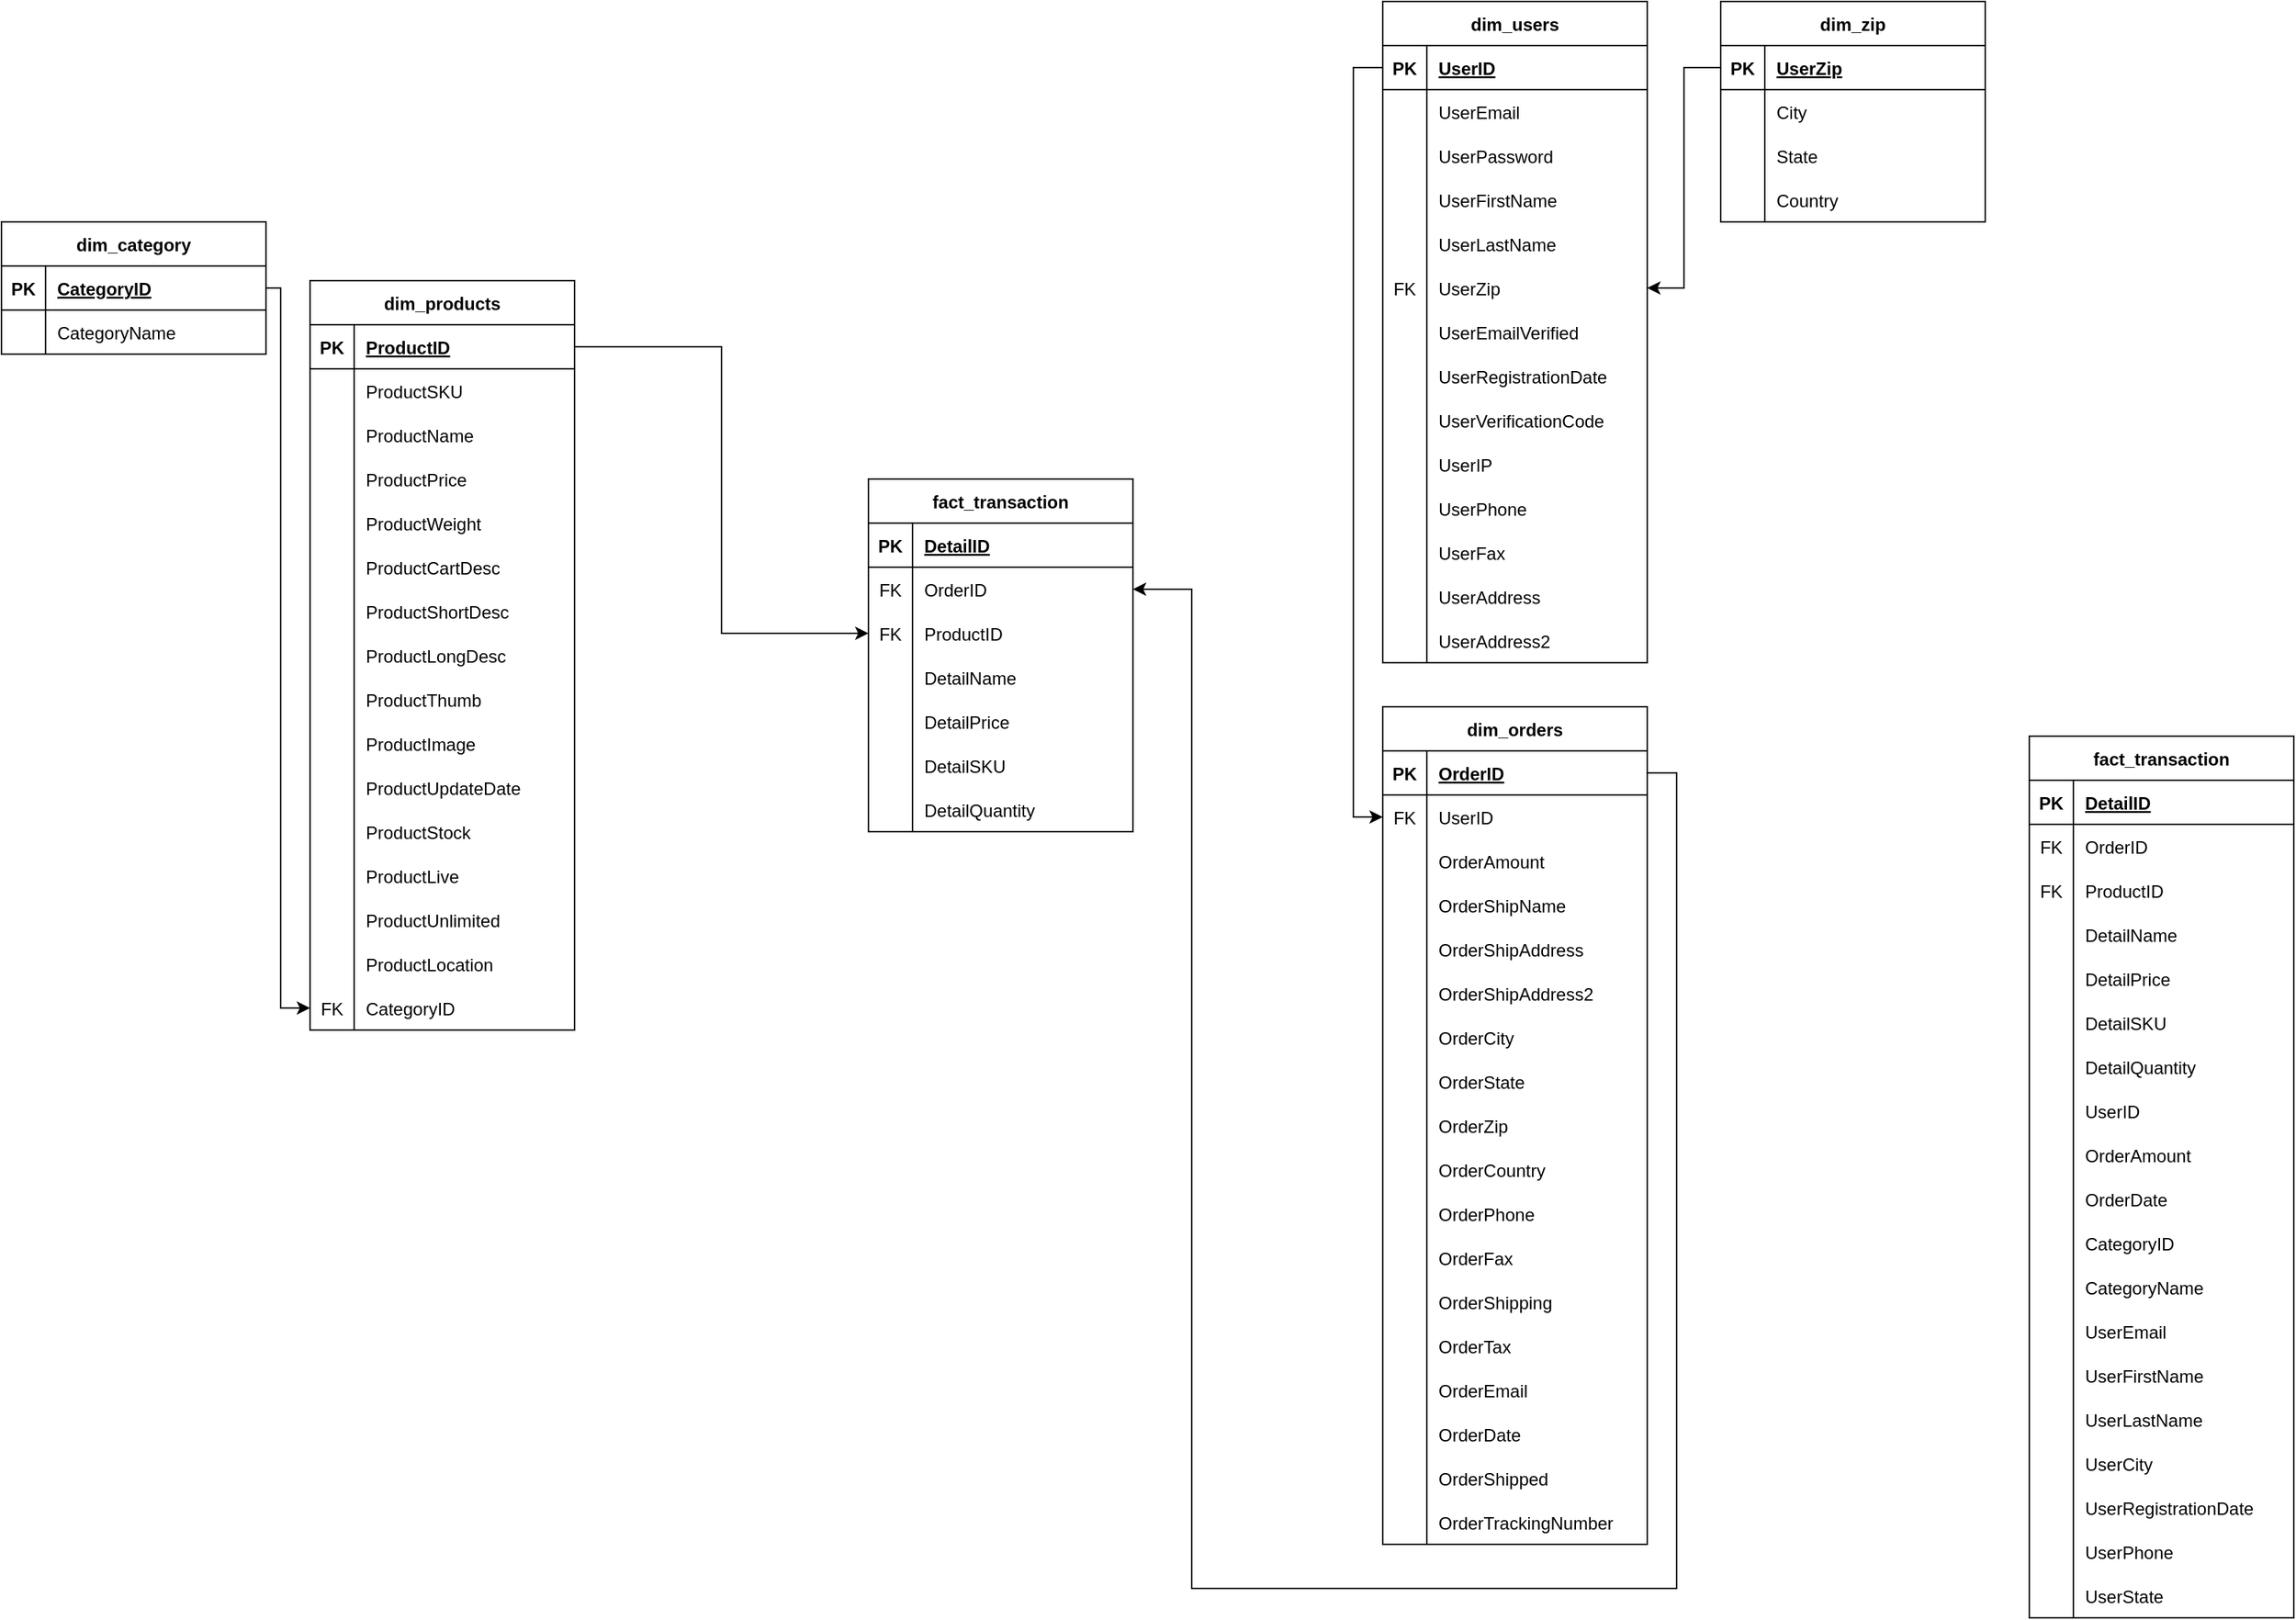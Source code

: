 <mxfile version="16.6.4" type="device"><diagram id="C5RBs43oDa-KdzZeNtuy" name="Page-1"><mxGraphModel dx="1884" dy="1148" grid="1" gridSize="10" guides="1" tooltips="1" connect="1" arrows="1" fold="1" page="1" pageScale="1" pageWidth="1600" pageHeight="1200" math="0" shadow="0"><root><mxCell id="WIyWlLk6GJQsqaUBKTNV-0"/><mxCell id="WIyWlLk6GJQsqaUBKTNV-1" parent="WIyWlLk6GJQsqaUBKTNV-0"/><mxCell id="qWJq3JRr82kVtEhCiV0C-0" value="fact_transaction" style="shape=table;startSize=30;container=1;collapsible=1;childLayout=tableLayout;fixedRows=1;rowLines=0;fontStyle=1;align=center;resizeLast=1;" parent="WIyWlLk6GJQsqaUBKTNV-1" vertex="1"><mxGeometry x="1400" y="530" width="180" height="600" as="geometry"/></mxCell><mxCell id="qWJq3JRr82kVtEhCiV0C-1" value="" style="shape=tableRow;horizontal=0;startSize=0;swimlaneHead=0;swimlaneBody=0;fillColor=none;collapsible=0;dropTarget=0;points=[[0,0.5],[1,0.5]];portConstraint=eastwest;top=0;left=0;right=0;bottom=1;" parent="qWJq3JRr82kVtEhCiV0C-0" vertex="1"><mxGeometry y="30" width="180" height="30" as="geometry"/></mxCell><mxCell id="qWJq3JRr82kVtEhCiV0C-2" value="PK" style="shape=partialRectangle;connectable=0;fillColor=none;top=0;left=0;bottom=0;right=0;fontStyle=1;overflow=hidden;" parent="qWJq3JRr82kVtEhCiV0C-1" vertex="1"><mxGeometry width="30" height="30" as="geometry"><mxRectangle width="30" height="30" as="alternateBounds"/></mxGeometry></mxCell><mxCell id="qWJq3JRr82kVtEhCiV0C-3" value="DetailID" style="shape=partialRectangle;connectable=0;fillColor=none;top=0;left=0;bottom=0;right=0;align=left;spacingLeft=6;fontStyle=5;overflow=hidden;" parent="qWJq3JRr82kVtEhCiV0C-1" vertex="1"><mxGeometry x="30" width="150" height="30" as="geometry"><mxRectangle width="150" height="30" as="alternateBounds"/></mxGeometry></mxCell><mxCell id="qWJq3JRr82kVtEhCiV0C-4" value="" style="shape=tableRow;horizontal=0;startSize=0;swimlaneHead=0;swimlaneBody=0;fillColor=none;collapsible=0;dropTarget=0;points=[[0,0.5],[1,0.5]];portConstraint=eastwest;top=0;left=0;right=0;bottom=0;" parent="qWJq3JRr82kVtEhCiV0C-0" vertex="1"><mxGeometry y="60" width="180" height="30" as="geometry"/></mxCell><mxCell id="qWJq3JRr82kVtEhCiV0C-5" value="FK" style="shape=partialRectangle;connectable=0;fillColor=none;top=0;left=0;bottom=0;right=0;editable=1;overflow=hidden;" parent="qWJq3JRr82kVtEhCiV0C-4" vertex="1"><mxGeometry width="30" height="30" as="geometry"><mxRectangle width="30" height="30" as="alternateBounds"/></mxGeometry></mxCell><mxCell id="qWJq3JRr82kVtEhCiV0C-6" value="OrderID" style="shape=partialRectangle;connectable=0;fillColor=none;top=0;left=0;bottom=0;right=0;align=left;spacingLeft=6;overflow=hidden;" parent="qWJq3JRr82kVtEhCiV0C-4" vertex="1"><mxGeometry x="30" width="150" height="30" as="geometry"><mxRectangle width="150" height="30" as="alternateBounds"/></mxGeometry></mxCell><mxCell id="qWJq3JRr82kVtEhCiV0C-7" value="" style="shape=tableRow;horizontal=0;startSize=0;swimlaneHead=0;swimlaneBody=0;fillColor=none;collapsible=0;dropTarget=0;points=[[0,0.5],[1,0.5]];portConstraint=eastwest;top=0;left=0;right=0;bottom=0;" parent="qWJq3JRr82kVtEhCiV0C-0" vertex="1"><mxGeometry y="90" width="180" height="30" as="geometry"/></mxCell><mxCell id="qWJq3JRr82kVtEhCiV0C-8" value="FK" style="shape=partialRectangle;connectable=0;fillColor=none;top=0;left=0;bottom=0;right=0;editable=1;overflow=hidden;" parent="qWJq3JRr82kVtEhCiV0C-7" vertex="1"><mxGeometry width="30" height="30" as="geometry"><mxRectangle width="30" height="30" as="alternateBounds"/></mxGeometry></mxCell><mxCell id="qWJq3JRr82kVtEhCiV0C-9" value="ProductID" style="shape=partialRectangle;connectable=0;fillColor=none;top=0;left=0;bottom=0;right=0;align=left;spacingLeft=6;overflow=hidden;" parent="qWJq3JRr82kVtEhCiV0C-7" vertex="1"><mxGeometry x="30" width="150" height="30" as="geometry"><mxRectangle width="150" height="30" as="alternateBounds"/></mxGeometry></mxCell><mxCell id="qWJq3JRr82kVtEhCiV0C-10" value="" style="shape=tableRow;horizontal=0;startSize=0;swimlaneHead=0;swimlaneBody=0;fillColor=none;collapsible=0;dropTarget=0;points=[[0,0.5],[1,0.5]];portConstraint=eastwest;top=0;left=0;right=0;bottom=0;" parent="qWJq3JRr82kVtEhCiV0C-0" vertex="1"><mxGeometry y="120" width="180" height="30" as="geometry"/></mxCell><mxCell id="qWJq3JRr82kVtEhCiV0C-11" value="" style="shape=partialRectangle;connectable=0;fillColor=none;top=0;left=0;bottom=0;right=0;editable=1;overflow=hidden;" parent="qWJq3JRr82kVtEhCiV0C-10" vertex="1"><mxGeometry width="30" height="30" as="geometry"><mxRectangle width="30" height="30" as="alternateBounds"/></mxGeometry></mxCell><mxCell id="qWJq3JRr82kVtEhCiV0C-12" value="DetailName" style="shape=partialRectangle;connectable=0;fillColor=none;top=0;left=0;bottom=0;right=0;align=left;spacingLeft=6;overflow=hidden;" parent="qWJq3JRr82kVtEhCiV0C-10" vertex="1"><mxGeometry x="30" width="150" height="30" as="geometry"><mxRectangle width="150" height="30" as="alternateBounds"/></mxGeometry></mxCell><mxCell id="qWJq3JRr82kVtEhCiV0C-13" value="" style="shape=tableRow;horizontal=0;startSize=0;swimlaneHead=0;swimlaneBody=0;fillColor=none;collapsible=0;dropTarget=0;points=[[0,0.5],[1,0.5]];portConstraint=eastwest;top=0;left=0;right=0;bottom=0;" parent="qWJq3JRr82kVtEhCiV0C-0" vertex="1"><mxGeometry y="150" width="180" height="30" as="geometry"/></mxCell><mxCell id="qWJq3JRr82kVtEhCiV0C-14" value="" style="shape=partialRectangle;connectable=0;fillColor=none;top=0;left=0;bottom=0;right=0;editable=1;overflow=hidden;" parent="qWJq3JRr82kVtEhCiV0C-13" vertex="1"><mxGeometry width="30" height="30" as="geometry"><mxRectangle width="30" height="30" as="alternateBounds"/></mxGeometry></mxCell><mxCell id="qWJq3JRr82kVtEhCiV0C-15" value="DetailPrice" style="shape=partialRectangle;connectable=0;fillColor=none;top=0;left=0;bottom=0;right=0;align=left;spacingLeft=6;overflow=hidden;" parent="qWJq3JRr82kVtEhCiV0C-13" vertex="1"><mxGeometry x="30" width="150" height="30" as="geometry"><mxRectangle width="150" height="30" as="alternateBounds"/></mxGeometry></mxCell><mxCell id="qWJq3JRr82kVtEhCiV0C-16" value="" style="shape=tableRow;horizontal=0;startSize=0;swimlaneHead=0;swimlaneBody=0;fillColor=none;collapsible=0;dropTarget=0;points=[[0,0.5],[1,0.5]];portConstraint=eastwest;top=0;left=0;right=0;bottom=0;" parent="qWJq3JRr82kVtEhCiV0C-0" vertex="1"><mxGeometry y="180" width="180" height="30" as="geometry"/></mxCell><mxCell id="qWJq3JRr82kVtEhCiV0C-17" value="" style="shape=partialRectangle;connectable=0;fillColor=none;top=0;left=0;bottom=0;right=0;editable=1;overflow=hidden;" parent="qWJq3JRr82kVtEhCiV0C-16" vertex="1"><mxGeometry width="30" height="30" as="geometry"><mxRectangle width="30" height="30" as="alternateBounds"/></mxGeometry></mxCell><mxCell id="qWJq3JRr82kVtEhCiV0C-18" value="DetailSKU" style="shape=partialRectangle;connectable=0;fillColor=none;top=0;left=0;bottom=0;right=0;align=left;spacingLeft=6;overflow=hidden;" parent="qWJq3JRr82kVtEhCiV0C-16" vertex="1"><mxGeometry x="30" width="150" height="30" as="geometry"><mxRectangle width="150" height="30" as="alternateBounds"/></mxGeometry></mxCell><mxCell id="qWJq3JRr82kVtEhCiV0C-19" value="" style="shape=tableRow;horizontal=0;startSize=0;swimlaneHead=0;swimlaneBody=0;fillColor=none;collapsible=0;dropTarget=0;points=[[0,0.5],[1,0.5]];portConstraint=eastwest;top=0;left=0;right=0;bottom=0;" parent="qWJq3JRr82kVtEhCiV0C-0" vertex="1"><mxGeometry y="210" width="180" height="30" as="geometry"/></mxCell><mxCell id="qWJq3JRr82kVtEhCiV0C-20" value="" style="shape=partialRectangle;connectable=0;fillColor=none;top=0;left=0;bottom=0;right=0;editable=1;overflow=hidden;" parent="qWJq3JRr82kVtEhCiV0C-19" vertex="1"><mxGeometry width="30" height="30" as="geometry"><mxRectangle width="30" height="30" as="alternateBounds"/></mxGeometry></mxCell><mxCell id="qWJq3JRr82kVtEhCiV0C-21" value="DetailQuantity" style="shape=partialRectangle;connectable=0;fillColor=none;top=0;left=0;bottom=0;right=0;align=left;spacingLeft=6;overflow=hidden;" parent="qWJq3JRr82kVtEhCiV0C-19" vertex="1"><mxGeometry x="30" width="150" height="30" as="geometry"><mxRectangle width="150" height="30" as="alternateBounds"/></mxGeometry></mxCell><mxCell id="qWJq3JRr82kVtEhCiV0C-26" value="" style="shape=tableRow;horizontal=0;startSize=0;swimlaneHead=0;swimlaneBody=0;fillColor=none;collapsible=0;dropTarget=0;points=[[0,0.5],[1,0.5]];portConstraint=eastwest;top=0;left=0;right=0;bottom=0;" parent="qWJq3JRr82kVtEhCiV0C-0" vertex="1"><mxGeometry y="240" width="180" height="30" as="geometry"/></mxCell><mxCell id="qWJq3JRr82kVtEhCiV0C-27" value="" style="shape=partialRectangle;connectable=0;fillColor=none;top=0;left=0;bottom=0;right=0;editable=1;overflow=hidden;" parent="qWJq3JRr82kVtEhCiV0C-26" vertex="1"><mxGeometry width="30" height="30" as="geometry"><mxRectangle width="30" height="30" as="alternateBounds"/></mxGeometry></mxCell><mxCell id="qWJq3JRr82kVtEhCiV0C-28" value="UserID" style="shape=partialRectangle;connectable=0;fillColor=none;top=0;left=0;bottom=0;right=0;align=left;spacingLeft=6;overflow=hidden;" parent="qWJq3JRr82kVtEhCiV0C-26" vertex="1"><mxGeometry x="30" width="150" height="30" as="geometry"><mxRectangle width="150" height="30" as="alternateBounds"/></mxGeometry></mxCell><mxCell id="qWJq3JRr82kVtEhCiV0C-29" value="" style="shape=tableRow;horizontal=0;startSize=0;swimlaneHead=0;swimlaneBody=0;fillColor=none;collapsible=0;dropTarget=0;points=[[0,0.5],[1,0.5]];portConstraint=eastwest;top=0;left=0;right=0;bottom=0;" parent="qWJq3JRr82kVtEhCiV0C-0" vertex="1"><mxGeometry y="270" width="180" height="30" as="geometry"/></mxCell><mxCell id="qWJq3JRr82kVtEhCiV0C-30" value="" style="shape=partialRectangle;connectable=0;fillColor=none;top=0;left=0;bottom=0;right=0;editable=1;overflow=hidden;" parent="qWJq3JRr82kVtEhCiV0C-29" vertex="1"><mxGeometry width="30" height="30" as="geometry"><mxRectangle width="30" height="30" as="alternateBounds"/></mxGeometry></mxCell><mxCell id="qWJq3JRr82kVtEhCiV0C-31" value="OrderAmount" style="shape=partialRectangle;connectable=0;fillColor=none;top=0;left=0;bottom=0;right=0;align=left;spacingLeft=6;overflow=hidden;" parent="qWJq3JRr82kVtEhCiV0C-29" vertex="1"><mxGeometry x="30" width="150" height="30" as="geometry"><mxRectangle width="150" height="30" as="alternateBounds"/></mxGeometry></mxCell><mxCell id="qWJq3JRr82kVtEhCiV0C-32" value="" style="shape=tableRow;horizontal=0;startSize=0;swimlaneHead=0;swimlaneBody=0;fillColor=none;collapsible=0;dropTarget=0;points=[[0,0.5],[1,0.5]];portConstraint=eastwest;top=0;left=0;right=0;bottom=0;" parent="qWJq3JRr82kVtEhCiV0C-0" vertex="1"><mxGeometry y="300" width="180" height="30" as="geometry"/></mxCell><mxCell id="qWJq3JRr82kVtEhCiV0C-33" value="" style="shape=partialRectangle;connectable=0;fillColor=none;top=0;left=0;bottom=0;right=0;editable=1;overflow=hidden;" parent="qWJq3JRr82kVtEhCiV0C-32" vertex="1"><mxGeometry width="30" height="30" as="geometry"><mxRectangle width="30" height="30" as="alternateBounds"/></mxGeometry></mxCell><mxCell id="qWJq3JRr82kVtEhCiV0C-34" value="OrderDate" style="shape=partialRectangle;connectable=0;fillColor=none;top=0;left=0;bottom=0;right=0;align=left;spacingLeft=6;overflow=hidden;" parent="qWJq3JRr82kVtEhCiV0C-32" vertex="1"><mxGeometry x="30" width="150" height="30" as="geometry"><mxRectangle width="150" height="30" as="alternateBounds"/></mxGeometry></mxCell><mxCell id="qWJq3JRr82kVtEhCiV0C-35" value="" style="shape=tableRow;horizontal=0;startSize=0;swimlaneHead=0;swimlaneBody=0;fillColor=none;collapsible=0;dropTarget=0;points=[[0,0.5],[1,0.5]];portConstraint=eastwest;top=0;left=0;right=0;bottom=0;" parent="qWJq3JRr82kVtEhCiV0C-0" vertex="1"><mxGeometry y="330" width="180" height="30" as="geometry"/></mxCell><mxCell id="qWJq3JRr82kVtEhCiV0C-36" value="" style="shape=partialRectangle;connectable=0;fillColor=none;top=0;left=0;bottom=0;right=0;editable=1;overflow=hidden;" parent="qWJq3JRr82kVtEhCiV0C-35" vertex="1"><mxGeometry width="30" height="30" as="geometry"><mxRectangle width="30" height="30" as="alternateBounds"/></mxGeometry></mxCell><mxCell id="qWJq3JRr82kVtEhCiV0C-37" value="CategoryID" style="shape=partialRectangle;connectable=0;fillColor=none;top=0;left=0;bottom=0;right=0;align=left;spacingLeft=6;overflow=hidden;" parent="qWJq3JRr82kVtEhCiV0C-35" vertex="1"><mxGeometry x="30" width="150" height="30" as="geometry"><mxRectangle width="150" height="30" as="alternateBounds"/></mxGeometry></mxCell><mxCell id="qWJq3JRr82kVtEhCiV0C-38" value="" style="shape=tableRow;horizontal=0;startSize=0;swimlaneHead=0;swimlaneBody=0;fillColor=none;collapsible=0;dropTarget=0;points=[[0,0.5],[1,0.5]];portConstraint=eastwest;top=0;left=0;right=0;bottom=0;" parent="qWJq3JRr82kVtEhCiV0C-0" vertex="1"><mxGeometry y="360" width="180" height="30" as="geometry"/></mxCell><mxCell id="qWJq3JRr82kVtEhCiV0C-39" value="" style="shape=partialRectangle;connectable=0;fillColor=none;top=0;left=0;bottom=0;right=0;editable=1;overflow=hidden;" parent="qWJq3JRr82kVtEhCiV0C-38" vertex="1"><mxGeometry width="30" height="30" as="geometry"><mxRectangle width="30" height="30" as="alternateBounds"/></mxGeometry></mxCell><mxCell id="qWJq3JRr82kVtEhCiV0C-40" value="CategoryName" style="shape=partialRectangle;connectable=0;fillColor=none;top=0;left=0;bottom=0;right=0;align=left;spacingLeft=6;overflow=hidden;" parent="qWJq3JRr82kVtEhCiV0C-38" vertex="1"><mxGeometry x="30" width="150" height="30" as="geometry"><mxRectangle width="150" height="30" as="alternateBounds"/></mxGeometry></mxCell><mxCell id="qWJq3JRr82kVtEhCiV0C-41" value="" style="shape=tableRow;horizontal=0;startSize=0;swimlaneHead=0;swimlaneBody=0;fillColor=none;collapsible=0;dropTarget=0;points=[[0,0.5],[1,0.5]];portConstraint=eastwest;top=0;left=0;right=0;bottom=0;" parent="qWJq3JRr82kVtEhCiV0C-0" vertex="1"><mxGeometry y="390" width="180" height="30" as="geometry"/></mxCell><mxCell id="qWJq3JRr82kVtEhCiV0C-42" value="" style="shape=partialRectangle;connectable=0;fillColor=none;top=0;left=0;bottom=0;right=0;editable=1;overflow=hidden;" parent="qWJq3JRr82kVtEhCiV0C-41" vertex="1"><mxGeometry width="30" height="30" as="geometry"><mxRectangle width="30" height="30" as="alternateBounds"/></mxGeometry></mxCell><mxCell id="qWJq3JRr82kVtEhCiV0C-43" value="UserEmail" style="shape=partialRectangle;connectable=0;fillColor=none;top=0;left=0;bottom=0;right=0;align=left;spacingLeft=6;overflow=hidden;" parent="qWJq3JRr82kVtEhCiV0C-41" vertex="1"><mxGeometry x="30" width="150" height="30" as="geometry"><mxRectangle width="150" height="30" as="alternateBounds"/></mxGeometry></mxCell><mxCell id="qWJq3JRr82kVtEhCiV0C-44" value="" style="shape=tableRow;horizontal=0;startSize=0;swimlaneHead=0;swimlaneBody=0;fillColor=none;collapsible=0;dropTarget=0;points=[[0,0.5],[1,0.5]];portConstraint=eastwest;top=0;left=0;right=0;bottom=0;" parent="qWJq3JRr82kVtEhCiV0C-0" vertex="1"><mxGeometry y="420" width="180" height="30" as="geometry"/></mxCell><mxCell id="qWJq3JRr82kVtEhCiV0C-45" value="" style="shape=partialRectangle;connectable=0;fillColor=none;top=0;left=0;bottom=0;right=0;editable=1;overflow=hidden;" parent="qWJq3JRr82kVtEhCiV0C-44" vertex="1"><mxGeometry width="30" height="30" as="geometry"><mxRectangle width="30" height="30" as="alternateBounds"/></mxGeometry></mxCell><mxCell id="qWJq3JRr82kVtEhCiV0C-46" value="UserFirstName" style="shape=partialRectangle;connectable=0;fillColor=none;top=0;left=0;bottom=0;right=0;align=left;spacingLeft=6;overflow=hidden;" parent="qWJq3JRr82kVtEhCiV0C-44" vertex="1"><mxGeometry x="30" width="150" height="30" as="geometry"><mxRectangle width="150" height="30" as="alternateBounds"/></mxGeometry></mxCell><mxCell id="qWJq3JRr82kVtEhCiV0C-47" value="" style="shape=tableRow;horizontal=0;startSize=0;swimlaneHead=0;swimlaneBody=0;fillColor=none;collapsible=0;dropTarget=0;points=[[0,0.5],[1,0.5]];portConstraint=eastwest;top=0;left=0;right=0;bottom=0;" parent="qWJq3JRr82kVtEhCiV0C-0" vertex="1"><mxGeometry y="450" width="180" height="30" as="geometry"/></mxCell><mxCell id="qWJq3JRr82kVtEhCiV0C-48" value="" style="shape=partialRectangle;connectable=0;fillColor=none;top=0;left=0;bottom=0;right=0;editable=1;overflow=hidden;" parent="qWJq3JRr82kVtEhCiV0C-47" vertex="1"><mxGeometry width="30" height="30" as="geometry"><mxRectangle width="30" height="30" as="alternateBounds"/></mxGeometry></mxCell><mxCell id="qWJq3JRr82kVtEhCiV0C-49" value="UserLastName" style="shape=partialRectangle;connectable=0;fillColor=none;top=0;left=0;bottom=0;right=0;align=left;spacingLeft=6;overflow=hidden;" parent="qWJq3JRr82kVtEhCiV0C-47" vertex="1"><mxGeometry x="30" width="150" height="30" as="geometry"><mxRectangle width="150" height="30" as="alternateBounds"/></mxGeometry></mxCell><mxCell id="qWJq3JRr82kVtEhCiV0C-50" value="" style="shape=tableRow;horizontal=0;startSize=0;swimlaneHead=0;swimlaneBody=0;fillColor=none;collapsible=0;dropTarget=0;points=[[0,0.5],[1,0.5]];portConstraint=eastwest;top=0;left=0;right=0;bottom=0;" parent="qWJq3JRr82kVtEhCiV0C-0" vertex="1"><mxGeometry y="480" width="180" height="30" as="geometry"/></mxCell><mxCell id="qWJq3JRr82kVtEhCiV0C-51" value="" style="shape=partialRectangle;connectable=0;fillColor=none;top=0;left=0;bottom=0;right=0;editable=1;overflow=hidden;" parent="qWJq3JRr82kVtEhCiV0C-50" vertex="1"><mxGeometry width="30" height="30" as="geometry"><mxRectangle width="30" height="30" as="alternateBounds"/></mxGeometry></mxCell><mxCell id="qWJq3JRr82kVtEhCiV0C-52" value="UserCity" style="shape=partialRectangle;connectable=0;fillColor=none;top=0;left=0;bottom=0;right=0;align=left;spacingLeft=6;overflow=hidden;" parent="qWJq3JRr82kVtEhCiV0C-50" vertex="1"><mxGeometry x="30" width="150" height="30" as="geometry"><mxRectangle width="150" height="30" as="alternateBounds"/></mxGeometry></mxCell><mxCell id="qWJq3JRr82kVtEhCiV0C-53" value="" style="shape=tableRow;horizontal=0;startSize=0;swimlaneHead=0;swimlaneBody=0;fillColor=none;collapsible=0;dropTarget=0;points=[[0,0.5],[1,0.5]];portConstraint=eastwest;top=0;left=0;right=0;bottom=0;" parent="qWJq3JRr82kVtEhCiV0C-0" vertex="1"><mxGeometry y="510" width="180" height="30" as="geometry"/></mxCell><mxCell id="qWJq3JRr82kVtEhCiV0C-54" value="" style="shape=partialRectangle;connectable=0;fillColor=none;top=0;left=0;bottom=0;right=0;editable=1;overflow=hidden;" parent="qWJq3JRr82kVtEhCiV0C-53" vertex="1"><mxGeometry width="30" height="30" as="geometry"><mxRectangle width="30" height="30" as="alternateBounds"/></mxGeometry></mxCell><mxCell id="qWJq3JRr82kVtEhCiV0C-55" value="UserRegistrationDate" style="shape=partialRectangle;connectable=0;fillColor=none;top=0;left=0;bottom=0;right=0;align=left;spacingLeft=6;overflow=hidden;" parent="qWJq3JRr82kVtEhCiV0C-53" vertex="1"><mxGeometry x="30" width="150" height="30" as="geometry"><mxRectangle width="150" height="30" as="alternateBounds"/></mxGeometry></mxCell><mxCell id="qWJq3JRr82kVtEhCiV0C-56" value="" style="shape=tableRow;horizontal=0;startSize=0;swimlaneHead=0;swimlaneBody=0;fillColor=none;collapsible=0;dropTarget=0;points=[[0,0.5],[1,0.5]];portConstraint=eastwest;top=0;left=0;right=0;bottom=0;" parent="qWJq3JRr82kVtEhCiV0C-0" vertex="1"><mxGeometry y="540" width="180" height="30" as="geometry"/></mxCell><mxCell id="qWJq3JRr82kVtEhCiV0C-57" value="" style="shape=partialRectangle;connectable=0;fillColor=none;top=0;left=0;bottom=0;right=0;editable=1;overflow=hidden;" parent="qWJq3JRr82kVtEhCiV0C-56" vertex="1"><mxGeometry width="30" height="30" as="geometry"><mxRectangle width="30" height="30" as="alternateBounds"/></mxGeometry></mxCell><mxCell id="qWJq3JRr82kVtEhCiV0C-58" value="UserPhone" style="shape=partialRectangle;connectable=0;fillColor=none;top=0;left=0;bottom=0;right=0;align=left;spacingLeft=6;overflow=hidden;" parent="qWJq3JRr82kVtEhCiV0C-56" vertex="1"><mxGeometry x="30" width="150" height="30" as="geometry"><mxRectangle width="150" height="30" as="alternateBounds"/></mxGeometry></mxCell><mxCell id="qWJq3JRr82kVtEhCiV0C-59" value="" style="shape=tableRow;horizontal=0;startSize=0;swimlaneHead=0;swimlaneBody=0;fillColor=none;collapsible=0;dropTarget=0;points=[[0,0.5],[1,0.5]];portConstraint=eastwest;top=0;left=0;right=0;bottom=0;" parent="qWJq3JRr82kVtEhCiV0C-0" vertex="1"><mxGeometry y="570" width="180" height="30" as="geometry"/></mxCell><mxCell id="qWJq3JRr82kVtEhCiV0C-60" value="" style="shape=partialRectangle;connectable=0;fillColor=none;top=0;left=0;bottom=0;right=0;editable=1;overflow=hidden;" parent="qWJq3JRr82kVtEhCiV0C-59" vertex="1"><mxGeometry width="30" height="30" as="geometry"><mxRectangle width="30" height="30" as="alternateBounds"/></mxGeometry></mxCell><mxCell id="qWJq3JRr82kVtEhCiV0C-61" value="UserState" style="shape=partialRectangle;connectable=0;fillColor=none;top=0;left=0;bottom=0;right=0;align=left;spacingLeft=6;overflow=hidden;" parent="qWJq3JRr82kVtEhCiV0C-59" vertex="1"><mxGeometry x="30" width="150" height="30" as="geometry"><mxRectangle width="150" height="30" as="alternateBounds"/></mxGeometry></mxCell><mxCell id="qWJq3JRr82kVtEhCiV0C-65" value="dim_category" style="shape=table;startSize=30;container=1;collapsible=1;childLayout=tableLayout;fixedRows=1;rowLines=0;fontStyle=1;align=center;resizeLast=1;" parent="WIyWlLk6GJQsqaUBKTNV-1" vertex="1"><mxGeometry x="20" y="180" width="180" height="90" as="geometry"/></mxCell><mxCell id="qWJq3JRr82kVtEhCiV0C-66" value="" style="shape=tableRow;horizontal=0;startSize=0;swimlaneHead=0;swimlaneBody=0;fillColor=none;collapsible=0;dropTarget=0;points=[[0,0.5],[1,0.5]];portConstraint=eastwest;top=0;left=0;right=0;bottom=1;" parent="qWJq3JRr82kVtEhCiV0C-65" vertex="1"><mxGeometry y="30" width="180" height="30" as="geometry"/></mxCell><mxCell id="qWJq3JRr82kVtEhCiV0C-67" value="PK" style="shape=partialRectangle;connectable=0;fillColor=none;top=0;left=0;bottom=0;right=0;fontStyle=1;overflow=hidden;" parent="qWJq3JRr82kVtEhCiV0C-66" vertex="1"><mxGeometry width="30" height="30" as="geometry"><mxRectangle width="30" height="30" as="alternateBounds"/></mxGeometry></mxCell><mxCell id="qWJq3JRr82kVtEhCiV0C-68" value="CategoryID" style="shape=partialRectangle;connectable=0;fillColor=none;top=0;left=0;bottom=0;right=0;align=left;spacingLeft=6;fontStyle=5;overflow=hidden;" parent="qWJq3JRr82kVtEhCiV0C-66" vertex="1"><mxGeometry x="30" width="150" height="30" as="geometry"><mxRectangle width="150" height="30" as="alternateBounds"/></mxGeometry></mxCell><mxCell id="qWJq3JRr82kVtEhCiV0C-69" value="" style="shape=tableRow;horizontal=0;startSize=0;swimlaneHead=0;swimlaneBody=0;fillColor=none;collapsible=0;dropTarget=0;points=[[0,0.5],[1,0.5]];portConstraint=eastwest;top=0;left=0;right=0;bottom=0;" parent="qWJq3JRr82kVtEhCiV0C-65" vertex="1"><mxGeometry y="60" width="180" height="30" as="geometry"/></mxCell><mxCell id="qWJq3JRr82kVtEhCiV0C-70" value="" style="shape=partialRectangle;connectable=0;fillColor=none;top=0;left=0;bottom=0;right=0;editable=1;overflow=hidden;" parent="qWJq3JRr82kVtEhCiV0C-69" vertex="1"><mxGeometry width="30" height="30" as="geometry"><mxRectangle width="30" height="30" as="alternateBounds"/></mxGeometry></mxCell><mxCell id="qWJq3JRr82kVtEhCiV0C-71" value="CategoryName" style="shape=partialRectangle;connectable=0;fillColor=none;top=0;left=0;bottom=0;right=0;align=left;spacingLeft=6;overflow=hidden;" parent="qWJq3JRr82kVtEhCiV0C-69" vertex="1"><mxGeometry x="30" width="150" height="30" as="geometry"><mxRectangle width="150" height="30" as="alternateBounds"/></mxGeometry></mxCell><mxCell id="qWJq3JRr82kVtEhCiV0C-78" value="dim_products" style="shape=table;startSize=30;container=1;collapsible=1;childLayout=tableLayout;fixedRows=1;rowLines=0;fontStyle=1;align=center;resizeLast=1;" parent="WIyWlLk6GJQsqaUBKTNV-1" vertex="1"><mxGeometry x="230" y="220" width="180" height="510" as="geometry"/></mxCell><mxCell id="qWJq3JRr82kVtEhCiV0C-79" value="" style="shape=tableRow;horizontal=0;startSize=0;swimlaneHead=0;swimlaneBody=0;fillColor=none;collapsible=0;dropTarget=0;points=[[0,0.5],[1,0.5]];portConstraint=eastwest;top=0;left=0;right=0;bottom=1;" parent="qWJq3JRr82kVtEhCiV0C-78" vertex="1"><mxGeometry y="30" width="180" height="30" as="geometry"/></mxCell><mxCell id="qWJq3JRr82kVtEhCiV0C-80" value="PK" style="shape=partialRectangle;connectable=0;fillColor=none;top=0;left=0;bottom=0;right=0;fontStyle=1;overflow=hidden;" parent="qWJq3JRr82kVtEhCiV0C-79" vertex="1"><mxGeometry width="30" height="30" as="geometry"><mxRectangle width="30" height="30" as="alternateBounds"/></mxGeometry></mxCell><mxCell id="qWJq3JRr82kVtEhCiV0C-81" value="ProductID" style="shape=partialRectangle;connectable=0;fillColor=none;top=0;left=0;bottom=0;right=0;align=left;spacingLeft=6;fontStyle=5;overflow=hidden;" parent="qWJq3JRr82kVtEhCiV0C-79" vertex="1"><mxGeometry x="30" width="150" height="30" as="geometry"><mxRectangle width="150" height="30" as="alternateBounds"/></mxGeometry></mxCell><mxCell id="qWJq3JRr82kVtEhCiV0C-82" value="" style="shape=tableRow;horizontal=0;startSize=0;swimlaneHead=0;swimlaneBody=0;fillColor=none;collapsible=0;dropTarget=0;points=[[0,0.5],[1,0.5]];portConstraint=eastwest;top=0;left=0;right=0;bottom=0;" parent="qWJq3JRr82kVtEhCiV0C-78" vertex="1"><mxGeometry y="60" width="180" height="30" as="geometry"/></mxCell><mxCell id="qWJq3JRr82kVtEhCiV0C-83" value="" style="shape=partialRectangle;connectable=0;fillColor=none;top=0;left=0;bottom=0;right=0;editable=1;overflow=hidden;" parent="qWJq3JRr82kVtEhCiV0C-82" vertex="1"><mxGeometry width="30" height="30" as="geometry"><mxRectangle width="30" height="30" as="alternateBounds"/></mxGeometry></mxCell><mxCell id="qWJq3JRr82kVtEhCiV0C-84" value="ProductSKU" style="shape=partialRectangle;connectable=0;fillColor=none;top=0;left=0;bottom=0;right=0;align=left;spacingLeft=6;overflow=hidden;" parent="qWJq3JRr82kVtEhCiV0C-82" vertex="1"><mxGeometry x="30" width="150" height="30" as="geometry"><mxRectangle width="150" height="30" as="alternateBounds"/></mxGeometry></mxCell><mxCell id="qWJq3JRr82kVtEhCiV0C-85" value="" style="shape=tableRow;horizontal=0;startSize=0;swimlaneHead=0;swimlaneBody=0;fillColor=none;collapsible=0;dropTarget=0;points=[[0,0.5],[1,0.5]];portConstraint=eastwest;top=0;left=0;right=0;bottom=0;" parent="qWJq3JRr82kVtEhCiV0C-78" vertex="1"><mxGeometry y="90" width="180" height="30" as="geometry"/></mxCell><mxCell id="qWJq3JRr82kVtEhCiV0C-86" value="" style="shape=partialRectangle;connectable=0;fillColor=none;top=0;left=0;bottom=0;right=0;editable=1;overflow=hidden;" parent="qWJq3JRr82kVtEhCiV0C-85" vertex="1"><mxGeometry width="30" height="30" as="geometry"><mxRectangle width="30" height="30" as="alternateBounds"/></mxGeometry></mxCell><mxCell id="qWJq3JRr82kVtEhCiV0C-87" value="ProductName" style="shape=partialRectangle;connectable=0;fillColor=none;top=0;left=0;bottom=0;right=0;align=left;spacingLeft=6;overflow=hidden;" parent="qWJq3JRr82kVtEhCiV0C-85" vertex="1"><mxGeometry x="30" width="150" height="30" as="geometry"><mxRectangle width="150" height="30" as="alternateBounds"/></mxGeometry></mxCell><mxCell id="qWJq3JRr82kVtEhCiV0C-88" value="" style="shape=tableRow;horizontal=0;startSize=0;swimlaneHead=0;swimlaneBody=0;fillColor=none;collapsible=0;dropTarget=0;points=[[0,0.5],[1,0.5]];portConstraint=eastwest;top=0;left=0;right=0;bottom=0;" parent="qWJq3JRr82kVtEhCiV0C-78" vertex="1"><mxGeometry y="120" width="180" height="30" as="geometry"/></mxCell><mxCell id="qWJq3JRr82kVtEhCiV0C-89" value="" style="shape=partialRectangle;connectable=0;fillColor=none;top=0;left=0;bottom=0;right=0;editable=1;overflow=hidden;" parent="qWJq3JRr82kVtEhCiV0C-88" vertex="1"><mxGeometry width="30" height="30" as="geometry"><mxRectangle width="30" height="30" as="alternateBounds"/></mxGeometry></mxCell><mxCell id="qWJq3JRr82kVtEhCiV0C-90" value="ProductPrice" style="shape=partialRectangle;connectable=0;fillColor=none;top=0;left=0;bottom=0;right=0;align=left;spacingLeft=6;overflow=hidden;" parent="qWJq3JRr82kVtEhCiV0C-88" vertex="1"><mxGeometry x="30" width="150" height="30" as="geometry"><mxRectangle width="150" height="30" as="alternateBounds"/></mxGeometry></mxCell><mxCell id="qWJq3JRr82kVtEhCiV0C-91" value="" style="shape=tableRow;horizontal=0;startSize=0;swimlaneHead=0;swimlaneBody=0;fillColor=none;collapsible=0;dropTarget=0;points=[[0,0.5],[1,0.5]];portConstraint=eastwest;top=0;left=0;right=0;bottom=0;" parent="qWJq3JRr82kVtEhCiV0C-78" vertex="1"><mxGeometry y="150" width="180" height="30" as="geometry"/></mxCell><mxCell id="qWJq3JRr82kVtEhCiV0C-92" value="" style="shape=partialRectangle;connectable=0;fillColor=none;top=0;left=0;bottom=0;right=0;editable=1;overflow=hidden;" parent="qWJq3JRr82kVtEhCiV0C-91" vertex="1"><mxGeometry width="30" height="30" as="geometry"><mxRectangle width="30" height="30" as="alternateBounds"/></mxGeometry></mxCell><mxCell id="qWJq3JRr82kVtEhCiV0C-93" value="ProductWeight" style="shape=partialRectangle;connectable=0;fillColor=none;top=0;left=0;bottom=0;right=0;align=left;spacingLeft=6;overflow=hidden;" parent="qWJq3JRr82kVtEhCiV0C-91" vertex="1"><mxGeometry x="30" width="150" height="30" as="geometry"><mxRectangle width="150" height="30" as="alternateBounds"/></mxGeometry></mxCell><mxCell id="qWJq3JRr82kVtEhCiV0C-94" value="" style="shape=tableRow;horizontal=0;startSize=0;swimlaneHead=0;swimlaneBody=0;fillColor=none;collapsible=0;dropTarget=0;points=[[0,0.5],[1,0.5]];portConstraint=eastwest;top=0;left=0;right=0;bottom=0;" parent="qWJq3JRr82kVtEhCiV0C-78" vertex="1"><mxGeometry y="180" width="180" height="30" as="geometry"/></mxCell><mxCell id="qWJq3JRr82kVtEhCiV0C-95" value="" style="shape=partialRectangle;connectable=0;fillColor=none;top=0;left=0;bottom=0;right=0;editable=1;overflow=hidden;" parent="qWJq3JRr82kVtEhCiV0C-94" vertex="1"><mxGeometry width="30" height="30" as="geometry"><mxRectangle width="30" height="30" as="alternateBounds"/></mxGeometry></mxCell><mxCell id="qWJq3JRr82kVtEhCiV0C-96" value="ProductCartDesc" style="shape=partialRectangle;connectable=0;fillColor=none;top=0;left=0;bottom=0;right=0;align=left;spacingLeft=6;overflow=hidden;" parent="qWJq3JRr82kVtEhCiV0C-94" vertex="1"><mxGeometry x="30" width="150" height="30" as="geometry"><mxRectangle width="150" height="30" as="alternateBounds"/></mxGeometry></mxCell><mxCell id="qWJq3JRr82kVtEhCiV0C-97" value="" style="shape=tableRow;horizontal=0;startSize=0;swimlaneHead=0;swimlaneBody=0;fillColor=none;collapsible=0;dropTarget=0;points=[[0,0.5],[1,0.5]];portConstraint=eastwest;top=0;left=0;right=0;bottom=0;" parent="qWJq3JRr82kVtEhCiV0C-78" vertex="1"><mxGeometry y="210" width="180" height="30" as="geometry"/></mxCell><mxCell id="qWJq3JRr82kVtEhCiV0C-98" value="" style="shape=partialRectangle;connectable=0;fillColor=none;top=0;left=0;bottom=0;right=0;editable=1;overflow=hidden;" parent="qWJq3JRr82kVtEhCiV0C-97" vertex="1"><mxGeometry width="30" height="30" as="geometry"><mxRectangle width="30" height="30" as="alternateBounds"/></mxGeometry></mxCell><mxCell id="qWJq3JRr82kVtEhCiV0C-99" value="ProductShortDesc" style="shape=partialRectangle;connectable=0;fillColor=none;top=0;left=0;bottom=0;right=0;align=left;spacingLeft=6;overflow=hidden;" parent="qWJq3JRr82kVtEhCiV0C-97" vertex="1"><mxGeometry x="30" width="150" height="30" as="geometry"><mxRectangle width="150" height="30" as="alternateBounds"/></mxGeometry></mxCell><mxCell id="qWJq3JRr82kVtEhCiV0C-100" value="" style="shape=tableRow;horizontal=0;startSize=0;swimlaneHead=0;swimlaneBody=0;fillColor=none;collapsible=0;dropTarget=0;points=[[0,0.5],[1,0.5]];portConstraint=eastwest;top=0;left=0;right=0;bottom=0;" parent="qWJq3JRr82kVtEhCiV0C-78" vertex="1"><mxGeometry y="240" width="180" height="30" as="geometry"/></mxCell><mxCell id="qWJq3JRr82kVtEhCiV0C-101" value="" style="shape=partialRectangle;connectable=0;fillColor=none;top=0;left=0;bottom=0;right=0;editable=1;overflow=hidden;" parent="qWJq3JRr82kVtEhCiV0C-100" vertex="1"><mxGeometry width="30" height="30" as="geometry"><mxRectangle width="30" height="30" as="alternateBounds"/></mxGeometry></mxCell><mxCell id="qWJq3JRr82kVtEhCiV0C-102" value="ProductLongDesc" style="shape=partialRectangle;connectable=0;fillColor=none;top=0;left=0;bottom=0;right=0;align=left;spacingLeft=6;overflow=hidden;" parent="qWJq3JRr82kVtEhCiV0C-100" vertex="1"><mxGeometry x="30" width="150" height="30" as="geometry"><mxRectangle width="150" height="30" as="alternateBounds"/></mxGeometry></mxCell><mxCell id="qWJq3JRr82kVtEhCiV0C-103" value="" style="shape=tableRow;horizontal=0;startSize=0;swimlaneHead=0;swimlaneBody=0;fillColor=none;collapsible=0;dropTarget=0;points=[[0,0.5],[1,0.5]];portConstraint=eastwest;top=0;left=0;right=0;bottom=0;" parent="qWJq3JRr82kVtEhCiV0C-78" vertex="1"><mxGeometry y="270" width="180" height="30" as="geometry"/></mxCell><mxCell id="qWJq3JRr82kVtEhCiV0C-104" value="" style="shape=partialRectangle;connectable=0;fillColor=none;top=0;left=0;bottom=0;right=0;editable=1;overflow=hidden;" parent="qWJq3JRr82kVtEhCiV0C-103" vertex="1"><mxGeometry width="30" height="30" as="geometry"><mxRectangle width="30" height="30" as="alternateBounds"/></mxGeometry></mxCell><mxCell id="qWJq3JRr82kVtEhCiV0C-105" value="ProductThumb" style="shape=partialRectangle;connectable=0;fillColor=none;top=0;left=0;bottom=0;right=0;align=left;spacingLeft=6;overflow=hidden;" parent="qWJq3JRr82kVtEhCiV0C-103" vertex="1"><mxGeometry x="30" width="150" height="30" as="geometry"><mxRectangle width="150" height="30" as="alternateBounds"/></mxGeometry></mxCell><mxCell id="qWJq3JRr82kVtEhCiV0C-106" value="" style="shape=tableRow;horizontal=0;startSize=0;swimlaneHead=0;swimlaneBody=0;fillColor=none;collapsible=0;dropTarget=0;points=[[0,0.5],[1,0.5]];portConstraint=eastwest;top=0;left=0;right=0;bottom=0;" parent="qWJq3JRr82kVtEhCiV0C-78" vertex="1"><mxGeometry y="300" width="180" height="30" as="geometry"/></mxCell><mxCell id="qWJq3JRr82kVtEhCiV0C-107" value="" style="shape=partialRectangle;connectable=0;fillColor=none;top=0;left=0;bottom=0;right=0;editable=1;overflow=hidden;" parent="qWJq3JRr82kVtEhCiV0C-106" vertex="1"><mxGeometry width="30" height="30" as="geometry"><mxRectangle width="30" height="30" as="alternateBounds"/></mxGeometry></mxCell><mxCell id="qWJq3JRr82kVtEhCiV0C-108" value="ProductImage" style="shape=partialRectangle;connectable=0;fillColor=none;top=0;left=0;bottom=0;right=0;align=left;spacingLeft=6;overflow=hidden;" parent="qWJq3JRr82kVtEhCiV0C-106" vertex="1"><mxGeometry x="30" width="150" height="30" as="geometry"><mxRectangle width="150" height="30" as="alternateBounds"/></mxGeometry></mxCell><mxCell id="qWJq3JRr82kVtEhCiV0C-109" value="" style="shape=tableRow;horizontal=0;startSize=0;swimlaneHead=0;swimlaneBody=0;fillColor=none;collapsible=0;dropTarget=0;points=[[0,0.5],[1,0.5]];portConstraint=eastwest;top=0;left=0;right=0;bottom=0;" parent="qWJq3JRr82kVtEhCiV0C-78" vertex="1"><mxGeometry y="330" width="180" height="30" as="geometry"/></mxCell><mxCell id="qWJq3JRr82kVtEhCiV0C-110" value="" style="shape=partialRectangle;connectable=0;fillColor=none;top=0;left=0;bottom=0;right=0;editable=1;overflow=hidden;" parent="qWJq3JRr82kVtEhCiV0C-109" vertex="1"><mxGeometry width="30" height="30" as="geometry"><mxRectangle width="30" height="30" as="alternateBounds"/></mxGeometry></mxCell><mxCell id="qWJq3JRr82kVtEhCiV0C-111" value="ProductUpdateDate" style="shape=partialRectangle;connectable=0;fillColor=none;top=0;left=0;bottom=0;right=0;align=left;spacingLeft=6;overflow=hidden;" parent="qWJq3JRr82kVtEhCiV0C-109" vertex="1"><mxGeometry x="30" width="150" height="30" as="geometry"><mxRectangle width="150" height="30" as="alternateBounds"/></mxGeometry></mxCell><mxCell id="qWJq3JRr82kVtEhCiV0C-112" value="" style="shape=tableRow;horizontal=0;startSize=0;swimlaneHead=0;swimlaneBody=0;fillColor=none;collapsible=0;dropTarget=0;points=[[0,0.5],[1,0.5]];portConstraint=eastwest;top=0;left=0;right=0;bottom=0;" parent="qWJq3JRr82kVtEhCiV0C-78" vertex="1"><mxGeometry y="360" width="180" height="30" as="geometry"/></mxCell><mxCell id="qWJq3JRr82kVtEhCiV0C-113" value="" style="shape=partialRectangle;connectable=0;fillColor=none;top=0;left=0;bottom=0;right=0;editable=1;overflow=hidden;" parent="qWJq3JRr82kVtEhCiV0C-112" vertex="1"><mxGeometry width="30" height="30" as="geometry"><mxRectangle width="30" height="30" as="alternateBounds"/></mxGeometry></mxCell><mxCell id="qWJq3JRr82kVtEhCiV0C-114" value="ProductStock" style="shape=partialRectangle;connectable=0;fillColor=none;top=0;left=0;bottom=0;right=0;align=left;spacingLeft=6;overflow=hidden;" parent="qWJq3JRr82kVtEhCiV0C-112" vertex="1"><mxGeometry x="30" width="150" height="30" as="geometry"><mxRectangle width="150" height="30" as="alternateBounds"/></mxGeometry></mxCell><mxCell id="qWJq3JRr82kVtEhCiV0C-115" value="" style="shape=tableRow;horizontal=0;startSize=0;swimlaneHead=0;swimlaneBody=0;fillColor=none;collapsible=0;dropTarget=0;points=[[0,0.5],[1,0.5]];portConstraint=eastwest;top=0;left=0;right=0;bottom=0;" parent="qWJq3JRr82kVtEhCiV0C-78" vertex="1"><mxGeometry y="390" width="180" height="30" as="geometry"/></mxCell><mxCell id="qWJq3JRr82kVtEhCiV0C-116" value="" style="shape=partialRectangle;connectable=0;fillColor=none;top=0;left=0;bottom=0;right=0;editable=1;overflow=hidden;" parent="qWJq3JRr82kVtEhCiV0C-115" vertex="1"><mxGeometry width="30" height="30" as="geometry"><mxRectangle width="30" height="30" as="alternateBounds"/></mxGeometry></mxCell><mxCell id="qWJq3JRr82kVtEhCiV0C-117" value="ProductLive" style="shape=partialRectangle;connectable=0;fillColor=none;top=0;left=0;bottom=0;right=0;align=left;spacingLeft=6;overflow=hidden;" parent="qWJq3JRr82kVtEhCiV0C-115" vertex="1"><mxGeometry x="30" width="150" height="30" as="geometry"><mxRectangle width="150" height="30" as="alternateBounds"/></mxGeometry></mxCell><mxCell id="qWJq3JRr82kVtEhCiV0C-118" value="" style="shape=tableRow;horizontal=0;startSize=0;swimlaneHead=0;swimlaneBody=0;fillColor=none;collapsible=0;dropTarget=0;points=[[0,0.5],[1,0.5]];portConstraint=eastwest;top=0;left=0;right=0;bottom=0;" parent="qWJq3JRr82kVtEhCiV0C-78" vertex="1"><mxGeometry y="420" width="180" height="30" as="geometry"/></mxCell><mxCell id="qWJq3JRr82kVtEhCiV0C-119" value="" style="shape=partialRectangle;connectable=0;fillColor=none;top=0;left=0;bottom=0;right=0;editable=1;overflow=hidden;" parent="qWJq3JRr82kVtEhCiV0C-118" vertex="1"><mxGeometry width="30" height="30" as="geometry"><mxRectangle width="30" height="30" as="alternateBounds"/></mxGeometry></mxCell><mxCell id="qWJq3JRr82kVtEhCiV0C-120" value="ProductUnlimited" style="shape=partialRectangle;connectable=0;fillColor=none;top=0;left=0;bottom=0;right=0;align=left;spacingLeft=6;overflow=hidden;" parent="qWJq3JRr82kVtEhCiV0C-118" vertex="1"><mxGeometry x="30" width="150" height="30" as="geometry"><mxRectangle width="150" height="30" as="alternateBounds"/></mxGeometry></mxCell><mxCell id="qWJq3JRr82kVtEhCiV0C-121" value="" style="shape=tableRow;horizontal=0;startSize=0;swimlaneHead=0;swimlaneBody=0;fillColor=none;collapsible=0;dropTarget=0;points=[[0,0.5],[1,0.5]];portConstraint=eastwest;top=0;left=0;right=0;bottom=0;" parent="qWJq3JRr82kVtEhCiV0C-78" vertex="1"><mxGeometry y="450" width="180" height="30" as="geometry"/></mxCell><mxCell id="qWJq3JRr82kVtEhCiV0C-122" value="" style="shape=partialRectangle;connectable=0;fillColor=none;top=0;left=0;bottom=0;right=0;editable=1;overflow=hidden;" parent="qWJq3JRr82kVtEhCiV0C-121" vertex="1"><mxGeometry width="30" height="30" as="geometry"><mxRectangle width="30" height="30" as="alternateBounds"/></mxGeometry></mxCell><mxCell id="qWJq3JRr82kVtEhCiV0C-123" value="ProductLocation" style="shape=partialRectangle;connectable=0;fillColor=none;top=0;left=0;bottom=0;right=0;align=left;spacingLeft=6;overflow=hidden;" parent="qWJq3JRr82kVtEhCiV0C-121" vertex="1"><mxGeometry x="30" width="150" height="30" as="geometry"><mxRectangle width="150" height="30" as="alternateBounds"/></mxGeometry></mxCell><mxCell id="qWJq3JRr82kVtEhCiV0C-124" value="" style="shape=tableRow;horizontal=0;startSize=0;swimlaneHead=0;swimlaneBody=0;fillColor=none;collapsible=0;dropTarget=0;points=[[0,0.5],[1,0.5]];portConstraint=eastwest;top=0;left=0;right=0;bottom=0;" parent="qWJq3JRr82kVtEhCiV0C-78" vertex="1"><mxGeometry y="480" width="180" height="30" as="geometry"/></mxCell><mxCell id="qWJq3JRr82kVtEhCiV0C-125" value="FK" style="shape=partialRectangle;connectable=0;fillColor=none;top=0;left=0;bottom=0;right=0;editable=1;overflow=hidden;" parent="qWJq3JRr82kVtEhCiV0C-124" vertex="1"><mxGeometry width="30" height="30" as="geometry"><mxRectangle width="30" height="30" as="alternateBounds"/></mxGeometry></mxCell><mxCell id="qWJq3JRr82kVtEhCiV0C-126" value="CategoryID" style="shape=partialRectangle;connectable=0;fillColor=none;top=0;left=0;bottom=0;right=0;align=left;spacingLeft=6;overflow=hidden;" parent="qWJq3JRr82kVtEhCiV0C-124" vertex="1"><mxGeometry x="30" width="150" height="30" as="geometry"><mxRectangle width="150" height="30" as="alternateBounds"/></mxGeometry></mxCell><mxCell id="qWJq3JRr82kVtEhCiV0C-131" style="edgeStyle=orthogonalEdgeStyle;rounded=0;orthogonalLoop=1;jettySize=auto;html=1;exitX=1;exitY=0.5;exitDx=0;exitDy=0;entryX=0;entryY=0.5;entryDx=0;entryDy=0;" parent="WIyWlLk6GJQsqaUBKTNV-1" source="qWJq3JRr82kVtEhCiV0C-66" target="qWJq3JRr82kVtEhCiV0C-124" edge="1"><mxGeometry relative="1" as="geometry"><Array as="points"><mxPoint x="210" y="225"/><mxPoint x="210" y="715"/></Array></mxGeometry></mxCell><mxCell id="qWJq3JRr82kVtEhCiV0C-139" value="dim_users" style="shape=table;startSize=30;container=1;collapsible=1;childLayout=tableLayout;fixedRows=1;rowLines=0;fontStyle=1;align=center;resizeLast=1;" parent="WIyWlLk6GJQsqaUBKTNV-1" vertex="1"><mxGeometry x="960" y="30" width="180" height="450" as="geometry"/></mxCell><mxCell id="qWJq3JRr82kVtEhCiV0C-140" value="" style="shape=tableRow;horizontal=0;startSize=0;swimlaneHead=0;swimlaneBody=0;fillColor=none;collapsible=0;dropTarget=0;points=[[0,0.5],[1,0.5]];portConstraint=eastwest;top=0;left=0;right=0;bottom=1;" parent="qWJq3JRr82kVtEhCiV0C-139" vertex="1"><mxGeometry y="30" width="180" height="30" as="geometry"/></mxCell><mxCell id="qWJq3JRr82kVtEhCiV0C-141" value="PK" style="shape=partialRectangle;connectable=0;fillColor=none;top=0;left=0;bottom=0;right=0;fontStyle=1;overflow=hidden;" parent="qWJq3JRr82kVtEhCiV0C-140" vertex="1"><mxGeometry width="30" height="30" as="geometry"><mxRectangle width="30" height="30" as="alternateBounds"/></mxGeometry></mxCell><mxCell id="qWJq3JRr82kVtEhCiV0C-142" value="UserID" style="shape=partialRectangle;connectable=0;fillColor=none;top=0;left=0;bottom=0;right=0;align=left;spacingLeft=6;fontStyle=5;overflow=hidden;" parent="qWJq3JRr82kVtEhCiV0C-140" vertex="1"><mxGeometry x="30" width="150" height="30" as="geometry"><mxRectangle width="150" height="30" as="alternateBounds"/></mxGeometry></mxCell><mxCell id="qWJq3JRr82kVtEhCiV0C-143" value="" style="shape=tableRow;horizontal=0;startSize=0;swimlaneHead=0;swimlaneBody=0;fillColor=none;collapsible=0;dropTarget=0;points=[[0,0.5],[1,0.5]];portConstraint=eastwest;top=0;left=0;right=0;bottom=0;" parent="qWJq3JRr82kVtEhCiV0C-139" vertex="1"><mxGeometry y="60" width="180" height="30" as="geometry"/></mxCell><mxCell id="qWJq3JRr82kVtEhCiV0C-144" value="" style="shape=partialRectangle;connectable=0;fillColor=none;top=0;left=0;bottom=0;right=0;editable=1;overflow=hidden;" parent="qWJq3JRr82kVtEhCiV0C-143" vertex="1"><mxGeometry width="30" height="30" as="geometry"><mxRectangle width="30" height="30" as="alternateBounds"/></mxGeometry></mxCell><mxCell id="qWJq3JRr82kVtEhCiV0C-145" value="UserEmail" style="shape=partialRectangle;connectable=0;fillColor=none;top=0;left=0;bottom=0;right=0;align=left;spacingLeft=6;overflow=hidden;" parent="qWJq3JRr82kVtEhCiV0C-143" vertex="1"><mxGeometry x="30" width="150" height="30" as="geometry"><mxRectangle width="150" height="30" as="alternateBounds"/></mxGeometry></mxCell><mxCell id="qWJq3JRr82kVtEhCiV0C-146" value="" style="shape=tableRow;horizontal=0;startSize=0;swimlaneHead=0;swimlaneBody=0;fillColor=none;collapsible=0;dropTarget=0;points=[[0,0.5],[1,0.5]];portConstraint=eastwest;top=0;left=0;right=0;bottom=0;" parent="qWJq3JRr82kVtEhCiV0C-139" vertex="1"><mxGeometry y="90" width="180" height="30" as="geometry"/></mxCell><mxCell id="qWJq3JRr82kVtEhCiV0C-147" value="" style="shape=partialRectangle;connectable=0;fillColor=none;top=0;left=0;bottom=0;right=0;editable=1;overflow=hidden;" parent="qWJq3JRr82kVtEhCiV0C-146" vertex="1"><mxGeometry width="30" height="30" as="geometry"><mxRectangle width="30" height="30" as="alternateBounds"/></mxGeometry></mxCell><mxCell id="qWJq3JRr82kVtEhCiV0C-148" value="UserPassword" style="shape=partialRectangle;connectable=0;fillColor=none;top=0;left=0;bottom=0;right=0;align=left;spacingLeft=6;overflow=hidden;" parent="qWJq3JRr82kVtEhCiV0C-146" vertex="1"><mxGeometry x="30" width="150" height="30" as="geometry"><mxRectangle width="150" height="30" as="alternateBounds"/></mxGeometry></mxCell><mxCell id="qWJq3JRr82kVtEhCiV0C-149" value="" style="shape=tableRow;horizontal=0;startSize=0;swimlaneHead=0;swimlaneBody=0;fillColor=none;collapsible=0;dropTarget=0;points=[[0,0.5],[1,0.5]];portConstraint=eastwest;top=0;left=0;right=0;bottom=0;" parent="qWJq3JRr82kVtEhCiV0C-139" vertex="1"><mxGeometry y="120" width="180" height="30" as="geometry"/></mxCell><mxCell id="qWJq3JRr82kVtEhCiV0C-150" value="" style="shape=partialRectangle;connectable=0;fillColor=none;top=0;left=0;bottom=0;right=0;editable=1;overflow=hidden;" parent="qWJq3JRr82kVtEhCiV0C-149" vertex="1"><mxGeometry width="30" height="30" as="geometry"><mxRectangle width="30" height="30" as="alternateBounds"/></mxGeometry></mxCell><mxCell id="qWJq3JRr82kVtEhCiV0C-151" value="UserFirstName" style="shape=partialRectangle;connectable=0;fillColor=none;top=0;left=0;bottom=0;right=0;align=left;spacingLeft=6;overflow=hidden;" parent="qWJq3JRr82kVtEhCiV0C-149" vertex="1"><mxGeometry x="30" width="150" height="30" as="geometry"><mxRectangle width="150" height="30" as="alternateBounds"/></mxGeometry></mxCell><mxCell id="qWJq3JRr82kVtEhCiV0C-152" value="" style="shape=tableRow;horizontal=0;startSize=0;swimlaneHead=0;swimlaneBody=0;fillColor=none;collapsible=0;dropTarget=0;points=[[0,0.5],[1,0.5]];portConstraint=eastwest;top=0;left=0;right=0;bottom=0;" parent="qWJq3JRr82kVtEhCiV0C-139" vertex="1"><mxGeometry y="150" width="180" height="30" as="geometry"/></mxCell><mxCell id="qWJq3JRr82kVtEhCiV0C-153" value="" style="shape=partialRectangle;connectable=0;fillColor=none;top=0;left=0;bottom=0;right=0;editable=1;overflow=hidden;" parent="qWJq3JRr82kVtEhCiV0C-152" vertex="1"><mxGeometry width="30" height="30" as="geometry"><mxRectangle width="30" height="30" as="alternateBounds"/></mxGeometry></mxCell><mxCell id="qWJq3JRr82kVtEhCiV0C-154" value="UserLastName" style="shape=partialRectangle;connectable=0;fillColor=none;top=0;left=0;bottom=0;right=0;align=left;spacingLeft=6;overflow=hidden;" parent="qWJq3JRr82kVtEhCiV0C-152" vertex="1"><mxGeometry x="30" width="150" height="30" as="geometry"><mxRectangle width="150" height="30" as="alternateBounds"/></mxGeometry></mxCell><mxCell id="qWJq3JRr82kVtEhCiV0C-155" value="" style="shape=tableRow;horizontal=0;startSize=0;swimlaneHead=0;swimlaneBody=0;fillColor=none;collapsible=0;dropTarget=0;points=[[0,0.5],[1,0.5]];portConstraint=eastwest;top=0;left=0;right=0;bottom=0;" parent="qWJq3JRr82kVtEhCiV0C-139" vertex="1"><mxGeometry y="180" width="180" height="30" as="geometry"/></mxCell><mxCell id="qWJq3JRr82kVtEhCiV0C-156" value="FK" style="shape=partialRectangle;connectable=0;fillColor=none;top=0;left=0;bottom=0;right=0;editable=1;overflow=hidden;" parent="qWJq3JRr82kVtEhCiV0C-155" vertex="1"><mxGeometry width="30" height="30" as="geometry"><mxRectangle width="30" height="30" as="alternateBounds"/></mxGeometry></mxCell><mxCell id="qWJq3JRr82kVtEhCiV0C-157" value="UserZip" style="shape=partialRectangle;connectable=0;fillColor=none;top=0;left=0;bottom=0;right=0;align=left;spacingLeft=6;overflow=hidden;" parent="qWJq3JRr82kVtEhCiV0C-155" vertex="1"><mxGeometry x="30" width="150" height="30" as="geometry"><mxRectangle width="150" height="30" as="alternateBounds"/></mxGeometry></mxCell><mxCell id="qWJq3JRr82kVtEhCiV0C-158" value="" style="shape=tableRow;horizontal=0;startSize=0;swimlaneHead=0;swimlaneBody=0;fillColor=none;collapsible=0;dropTarget=0;points=[[0,0.5],[1,0.5]];portConstraint=eastwest;top=0;left=0;right=0;bottom=0;" parent="qWJq3JRr82kVtEhCiV0C-139" vertex="1"><mxGeometry y="210" width="180" height="30" as="geometry"/></mxCell><mxCell id="qWJq3JRr82kVtEhCiV0C-159" value="" style="shape=partialRectangle;connectable=0;fillColor=none;top=0;left=0;bottom=0;right=0;editable=1;overflow=hidden;" parent="qWJq3JRr82kVtEhCiV0C-158" vertex="1"><mxGeometry width="30" height="30" as="geometry"><mxRectangle width="30" height="30" as="alternateBounds"/></mxGeometry></mxCell><mxCell id="qWJq3JRr82kVtEhCiV0C-160" value="UserEmailVerified" style="shape=partialRectangle;connectable=0;fillColor=none;top=0;left=0;bottom=0;right=0;align=left;spacingLeft=6;overflow=hidden;" parent="qWJq3JRr82kVtEhCiV0C-158" vertex="1"><mxGeometry x="30" width="150" height="30" as="geometry"><mxRectangle width="150" height="30" as="alternateBounds"/></mxGeometry></mxCell><mxCell id="qWJq3JRr82kVtEhCiV0C-161" value="" style="shape=tableRow;horizontal=0;startSize=0;swimlaneHead=0;swimlaneBody=0;fillColor=none;collapsible=0;dropTarget=0;points=[[0,0.5],[1,0.5]];portConstraint=eastwest;top=0;left=0;right=0;bottom=0;" parent="qWJq3JRr82kVtEhCiV0C-139" vertex="1"><mxGeometry y="240" width="180" height="30" as="geometry"/></mxCell><mxCell id="qWJq3JRr82kVtEhCiV0C-162" value="" style="shape=partialRectangle;connectable=0;fillColor=none;top=0;left=0;bottom=0;right=0;editable=1;overflow=hidden;" parent="qWJq3JRr82kVtEhCiV0C-161" vertex="1"><mxGeometry width="30" height="30" as="geometry"><mxRectangle width="30" height="30" as="alternateBounds"/></mxGeometry></mxCell><mxCell id="qWJq3JRr82kVtEhCiV0C-163" value="UserRegistrationDate" style="shape=partialRectangle;connectable=0;fillColor=none;top=0;left=0;bottom=0;right=0;align=left;spacingLeft=6;overflow=hidden;" parent="qWJq3JRr82kVtEhCiV0C-161" vertex="1"><mxGeometry x="30" width="150" height="30" as="geometry"><mxRectangle width="150" height="30" as="alternateBounds"/></mxGeometry></mxCell><mxCell id="qWJq3JRr82kVtEhCiV0C-164" value="" style="shape=tableRow;horizontal=0;startSize=0;swimlaneHead=0;swimlaneBody=0;fillColor=none;collapsible=0;dropTarget=0;points=[[0,0.5],[1,0.5]];portConstraint=eastwest;top=0;left=0;right=0;bottom=0;" parent="qWJq3JRr82kVtEhCiV0C-139" vertex="1"><mxGeometry y="270" width="180" height="30" as="geometry"/></mxCell><mxCell id="qWJq3JRr82kVtEhCiV0C-165" value="" style="shape=partialRectangle;connectable=0;fillColor=none;top=0;left=0;bottom=0;right=0;editable=1;overflow=hidden;" parent="qWJq3JRr82kVtEhCiV0C-164" vertex="1"><mxGeometry width="30" height="30" as="geometry"><mxRectangle width="30" height="30" as="alternateBounds"/></mxGeometry></mxCell><mxCell id="qWJq3JRr82kVtEhCiV0C-166" value="UserVerificationCode" style="shape=partialRectangle;connectable=0;fillColor=none;top=0;left=0;bottom=0;right=0;align=left;spacingLeft=6;overflow=hidden;" parent="qWJq3JRr82kVtEhCiV0C-164" vertex="1"><mxGeometry x="30" width="150" height="30" as="geometry"><mxRectangle width="150" height="30" as="alternateBounds"/></mxGeometry></mxCell><mxCell id="qWJq3JRr82kVtEhCiV0C-167" value="" style="shape=tableRow;horizontal=0;startSize=0;swimlaneHead=0;swimlaneBody=0;fillColor=none;collapsible=0;dropTarget=0;points=[[0,0.5],[1,0.5]];portConstraint=eastwest;top=0;left=0;right=0;bottom=0;" parent="qWJq3JRr82kVtEhCiV0C-139" vertex="1"><mxGeometry y="300" width="180" height="30" as="geometry"/></mxCell><mxCell id="qWJq3JRr82kVtEhCiV0C-168" value="" style="shape=partialRectangle;connectable=0;fillColor=none;top=0;left=0;bottom=0;right=0;editable=1;overflow=hidden;" parent="qWJq3JRr82kVtEhCiV0C-167" vertex="1"><mxGeometry width="30" height="30" as="geometry"><mxRectangle width="30" height="30" as="alternateBounds"/></mxGeometry></mxCell><mxCell id="qWJq3JRr82kVtEhCiV0C-169" value="UserIP" style="shape=partialRectangle;connectable=0;fillColor=none;top=0;left=0;bottom=0;right=0;align=left;spacingLeft=6;overflow=hidden;" parent="qWJq3JRr82kVtEhCiV0C-167" vertex="1"><mxGeometry x="30" width="150" height="30" as="geometry"><mxRectangle width="150" height="30" as="alternateBounds"/></mxGeometry></mxCell><mxCell id="qWJq3JRr82kVtEhCiV0C-170" value="" style="shape=tableRow;horizontal=0;startSize=0;swimlaneHead=0;swimlaneBody=0;fillColor=none;collapsible=0;dropTarget=0;points=[[0,0.5],[1,0.5]];portConstraint=eastwest;top=0;left=0;right=0;bottom=0;" parent="qWJq3JRr82kVtEhCiV0C-139" vertex="1"><mxGeometry y="330" width="180" height="30" as="geometry"/></mxCell><mxCell id="qWJq3JRr82kVtEhCiV0C-171" value="" style="shape=partialRectangle;connectable=0;fillColor=none;top=0;left=0;bottom=0;right=0;editable=1;overflow=hidden;" parent="qWJq3JRr82kVtEhCiV0C-170" vertex="1"><mxGeometry width="30" height="30" as="geometry"><mxRectangle width="30" height="30" as="alternateBounds"/></mxGeometry></mxCell><mxCell id="qWJq3JRr82kVtEhCiV0C-172" value="UserPhone" style="shape=partialRectangle;connectable=0;fillColor=none;top=0;left=0;bottom=0;right=0;align=left;spacingLeft=6;overflow=hidden;" parent="qWJq3JRr82kVtEhCiV0C-170" vertex="1"><mxGeometry x="30" width="150" height="30" as="geometry"><mxRectangle width="150" height="30" as="alternateBounds"/></mxGeometry></mxCell><mxCell id="qWJq3JRr82kVtEhCiV0C-173" value="" style="shape=tableRow;horizontal=0;startSize=0;swimlaneHead=0;swimlaneBody=0;fillColor=none;collapsible=0;dropTarget=0;points=[[0,0.5],[1,0.5]];portConstraint=eastwest;top=0;left=0;right=0;bottom=0;" parent="qWJq3JRr82kVtEhCiV0C-139" vertex="1"><mxGeometry y="360" width="180" height="30" as="geometry"/></mxCell><mxCell id="qWJq3JRr82kVtEhCiV0C-174" value="" style="shape=partialRectangle;connectable=0;fillColor=none;top=0;left=0;bottom=0;right=0;editable=1;overflow=hidden;" parent="qWJq3JRr82kVtEhCiV0C-173" vertex="1"><mxGeometry width="30" height="30" as="geometry"><mxRectangle width="30" height="30" as="alternateBounds"/></mxGeometry></mxCell><mxCell id="qWJq3JRr82kVtEhCiV0C-175" value="UserFax" style="shape=partialRectangle;connectable=0;fillColor=none;top=0;left=0;bottom=0;right=0;align=left;spacingLeft=6;overflow=hidden;" parent="qWJq3JRr82kVtEhCiV0C-173" vertex="1"><mxGeometry x="30" width="150" height="30" as="geometry"><mxRectangle width="150" height="30" as="alternateBounds"/></mxGeometry></mxCell><mxCell id="qWJq3JRr82kVtEhCiV0C-176" value="" style="shape=tableRow;horizontal=0;startSize=0;swimlaneHead=0;swimlaneBody=0;fillColor=none;collapsible=0;dropTarget=0;points=[[0,0.5],[1,0.5]];portConstraint=eastwest;top=0;left=0;right=0;bottom=0;" parent="qWJq3JRr82kVtEhCiV0C-139" vertex="1"><mxGeometry y="390" width="180" height="30" as="geometry"/></mxCell><mxCell id="qWJq3JRr82kVtEhCiV0C-177" value="" style="shape=partialRectangle;connectable=0;fillColor=none;top=0;left=0;bottom=0;right=0;editable=1;overflow=hidden;" parent="qWJq3JRr82kVtEhCiV0C-176" vertex="1"><mxGeometry width="30" height="30" as="geometry"><mxRectangle width="30" height="30" as="alternateBounds"/></mxGeometry></mxCell><mxCell id="qWJq3JRr82kVtEhCiV0C-178" value="UserAddress" style="shape=partialRectangle;connectable=0;fillColor=none;top=0;left=0;bottom=0;right=0;align=left;spacingLeft=6;overflow=hidden;" parent="qWJq3JRr82kVtEhCiV0C-176" vertex="1"><mxGeometry x="30" width="150" height="30" as="geometry"><mxRectangle width="150" height="30" as="alternateBounds"/></mxGeometry></mxCell><mxCell id="qWJq3JRr82kVtEhCiV0C-179" value="" style="shape=tableRow;horizontal=0;startSize=0;swimlaneHead=0;swimlaneBody=0;fillColor=none;collapsible=0;dropTarget=0;points=[[0,0.5],[1,0.5]];portConstraint=eastwest;top=0;left=0;right=0;bottom=0;" parent="qWJq3JRr82kVtEhCiV0C-139" vertex="1"><mxGeometry y="420" width="180" height="30" as="geometry"/></mxCell><mxCell id="qWJq3JRr82kVtEhCiV0C-180" value="" style="shape=partialRectangle;connectable=0;fillColor=none;top=0;left=0;bottom=0;right=0;editable=1;overflow=hidden;" parent="qWJq3JRr82kVtEhCiV0C-179" vertex="1"><mxGeometry width="30" height="30" as="geometry"><mxRectangle width="30" height="30" as="alternateBounds"/></mxGeometry></mxCell><mxCell id="qWJq3JRr82kVtEhCiV0C-181" value="UserAddress2" style="shape=partialRectangle;connectable=0;fillColor=none;top=0;left=0;bottom=0;right=0;align=left;spacingLeft=6;overflow=hidden;" parent="qWJq3JRr82kVtEhCiV0C-179" vertex="1"><mxGeometry x="30" width="150" height="30" as="geometry"><mxRectangle width="150" height="30" as="alternateBounds"/></mxGeometry></mxCell><mxCell id="qWJq3JRr82kVtEhCiV0C-188" value="dim_zip" style="shape=table;startSize=30;container=1;collapsible=1;childLayout=tableLayout;fixedRows=1;rowLines=0;fontStyle=1;align=center;resizeLast=1;" parent="WIyWlLk6GJQsqaUBKTNV-1" vertex="1"><mxGeometry x="1190" y="30" width="180" height="150" as="geometry"/></mxCell><mxCell id="qWJq3JRr82kVtEhCiV0C-189" value="" style="shape=tableRow;horizontal=0;startSize=0;swimlaneHead=0;swimlaneBody=0;fillColor=none;collapsible=0;dropTarget=0;points=[[0,0.5],[1,0.5]];portConstraint=eastwest;top=0;left=0;right=0;bottom=1;" parent="qWJq3JRr82kVtEhCiV0C-188" vertex="1"><mxGeometry y="30" width="180" height="30" as="geometry"/></mxCell><mxCell id="qWJq3JRr82kVtEhCiV0C-190" value="PK" style="shape=partialRectangle;connectable=0;fillColor=none;top=0;left=0;bottom=0;right=0;fontStyle=1;overflow=hidden;" parent="qWJq3JRr82kVtEhCiV0C-189" vertex="1"><mxGeometry width="30" height="30" as="geometry"><mxRectangle width="30" height="30" as="alternateBounds"/></mxGeometry></mxCell><mxCell id="qWJq3JRr82kVtEhCiV0C-191" value="UserZip" style="shape=partialRectangle;connectable=0;fillColor=none;top=0;left=0;bottom=0;right=0;align=left;spacingLeft=6;fontStyle=5;overflow=hidden;" parent="qWJq3JRr82kVtEhCiV0C-189" vertex="1"><mxGeometry x="30" width="150" height="30" as="geometry"><mxRectangle width="150" height="30" as="alternateBounds"/></mxGeometry></mxCell><mxCell id="qWJq3JRr82kVtEhCiV0C-192" value="" style="shape=tableRow;horizontal=0;startSize=0;swimlaneHead=0;swimlaneBody=0;fillColor=none;collapsible=0;dropTarget=0;points=[[0,0.5],[1,0.5]];portConstraint=eastwest;top=0;left=0;right=0;bottom=0;" parent="qWJq3JRr82kVtEhCiV0C-188" vertex="1"><mxGeometry y="60" width="180" height="30" as="geometry"/></mxCell><mxCell id="qWJq3JRr82kVtEhCiV0C-193" value="" style="shape=partialRectangle;connectable=0;fillColor=none;top=0;left=0;bottom=0;right=0;editable=1;overflow=hidden;" parent="qWJq3JRr82kVtEhCiV0C-192" vertex="1"><mxGeometry width="30" height="30" as="geometry"><mxRectangle width="30" height="30" as="alternateBounds"/></mxGeometry></mxCell><mxCell id="qWJq3JRr82kVtEhCiV0C-194" value="City" style="shape=partialRectangle;connectable=0;fillColor=none;top=0;left=0;bottom=0;right=0;align=left;spacingLeft=6;overflow=hidden;" parent="qWJq3JRr82kVtEhCiV0C-192" vertex="1"><mxGeometry x="30" width="150" height="30" as="geometry"><mxRectangle width="150" height="30" as="alternateBounds"/></mxGeometry></mxCell><mxCell id="qWJq3JRr82kVtEhCiV0C-195" value="" style="shape=tableRow;horizontal=0;startSize=0;swimlaneHead=0;swimlaneBody=0;fillColor=none;collapsible=0;dropTarget=0;points=[[0,0.5],[1,0.5]];portConstraint=eastwest;top=0;left=0;right=0;bottom=0;" parent="qWJq3JRr82kVtEhCiV0C-188" vertex="1"><mxGeometry y="90" width="180" height="30" as="geometry"/></mxCell><mxCell id="qWJq3JRr82kVtEhCiV0C-196" value="" style="shape=partialRectangle;connectable=0;fillColor=none;top=0;left=0;bottom=0;right=0;editable=1;overflow=hidden;" parent="qWJq3JRr82kVtEhCiV0C-195" vertex="1"><mxGeometry width="30" height="30" as="geometry"><mxRectangle width="30" height="30" as="alternateBounds"/></mxGeometry></mxCell><mxCell id="qWJq3JRr82kVtEhCiV0C-197" value="State" style="shape=partialRectangle;connectable=0;fillColor=none;top=0;left=0;bottom=0;right=0;align=left;spacingLeft=6;overflow=hidden;" parent="qWJq3JRr82kVtEhCiV0C-195" vertex="1"><mxGeometry x="30" width="150" height="30" as="geometry"><mxRectangle width="150" height="30" as="alternateBounds"/></mxGeometry></mxCell><mxCell id="qWJq3JRr82kVtEhCiV0C-198" value="" style="shape=tableRow;horizontal=0;startSize=0;swimlaneHead=0;swimlaneBody=0;fillColor=none;collapsible=0;dropTarget=0;points=[[0,0.5],[1,0.5]];portConstraint=eastwest;top=0;left=0;right=0;bottom=0;" parent="qWJq3JRr82kVtEhCiV0C-188" vertex="1"><mxGeometry y="120" width="180" height="30" as="geometry"/></mxCell><mxCell id="qWJq3JRr82kVtEhCiV0C-199" value="" style="shape=partialRectangle;connectable=0;fillColor=none;top=0;left=0;bottom=0;right=0;editable=1;overflow=hidden;" parent="qWJq3JRr82kVtEhCiV0C-198" vertex="1"><mxGeometry width="30" height="30" as="geometry"><mxRectangle width="30" height="30" as="alternateBounds"/></mxGeometry></mxCell><mxCell id="qWJq3JRr82kVtEhCiV0C-200" value="Country" style="shape=partialRectangle;connectable=0;fillColor=none;top=0;left=0;bottom=0;right=0;align=left;spacingLeft=6;overflow=hidden;" parent="qWJq3JRr82kVtEhCiV0C-198" vertex="1"><mxGeometry x="30" width="150" height="30" as="geometry"><mxRectangle width="150" height="30" as="alternateBounds"/></mxGeometry></mxCell><mxCell id="qWJq3JRr82kVtEhCiV0C-201" style="edgeStyle=orthogonalEdgeStyle;rounded=0;orthogonalLoop=1;jettySize=auto;html=1;exitX=0;exitY=0.5;exitDx=0;exitDy=0;entryX=1;entryY=0.5;entryDx=0;entryDy=0;" parent="WIyWlLk6GJQsqaUBKTNV-1" source="qWJq3JRr82kVtEhCiV0C-189" target="qWJq3JRr82kVtEhCiV0C-155" edge="1"><mxGeometry relative="1" as="geometry"/></mxCell><mxCell id="qWJq3JRr82kVtEhCiV0C-241" value="dim_orders" style="shape=table;startSize=30;container=1;collapsible=1;childLayout=tableLayout;fixedRows=1;rowLines=0;fontStyle=1;align=center;resizeLast=1;" parent="WIyWlLk6GJQsqaUBKTNV-1" vertex="1"><mxGeometry x="960" y="510" width="180" height="570" as="geometry"/></mxCell><mxCell id="qWJq3JRr82kVtEhCiV0C-242" value="" style="shape=tableRow;horizontal=0;startSize=0;swimlaneHead=0;swimlaneBody=0;fillColor=none;collapsible=0;dropTarget=0;points=[[0,0.5],[1,0.5]];portConstraint=eastwest;top=0;left=0;right=0;bottom=1;" parent="qWJq3JRr82kVtEhCiV0C-241" vertex="1"><mxGeometry y="30" width="180" height="30" as="geometry"/></mxCell><mxCell id="qWJq3JRr82kVtEhCiV0C-243" value="PK" style="shape=partialRectangle;connectable=0;fillColor=none;top=0;left=0;bottom=0;right=0;fontStyle=1;overflow=hidden;" parent="qWJq3JRr82kVtEhCiV0C-242" vertex="1"><mxGeometry width="30" height="30" as="geometry"><mxRectangle width="30" height="30" as="alternateBounds"/></mxGeometry></mxCell><mxCell id="qWJq3JRr82kVtEhCiV0C-244" value="OrderID" style="shape=partialRectangle;connectable=0;fillColor=none;top=0;left=0;bottom=0;right=0;align=left;spacingLeft=6;fontStyle=5;overflow=hidden;" parent="qWJq3JRr82kVtEhCiV0C-242" vertex="1"><mxGeometry x="30" width="150" height="30" as="geometry"><mxRectangle width="150" height="30" as="alternateBounds"/></mxGeometry></mxCell><mxCell id="qWJq3JRr82kVtEhCiV0C-245" value="" style="shape=tableRow;horizontal=0;startSize=0;swimlaneHead=0;swimlaneBody=0;fillColor=none;collapsible=0;dropTarget=0;points=[[0,0.5],[1,0.5]];portConstraint=eastwest;top=0;left=0;right=0;bottom=0;" parent="qWJq3JRr82kVtEhCiV0C-241" vertex="1"><mxGeometry y="60" width="180" height="30" as="geometry"/></mxCell><mxCell id="qWJq3JRr82kVtEhCiV0C-246" value="FK" style="shape=partialRectangle;connectable=0;fillColor=none;top=0;left=0;bottom=0;right=0;editable=1;overflow=hidden;" parent="qWJq3JRr82kVtEhCiV0C-245" vertex="1"><mxGeometry width="30" height="30" as="geometry"><mxRectangle width="30" height="30" as="alternateBounds"/></mxGeometry></mxCell><mxCell id="qWJq3JRr82kVtEhCiV0C-247" value="UserID" style="shape=partialRectangle;connectable=0;fillColor=none;top=0;left=0;bottom=0;right=0;align=left;spacingLeft=6;overflow=hidden;" parent="qWJq3JRr82kVtEhCiV0C-245" vertex="1"><mxGeometry x="30" width="150" height="30" as="geometry"><mxRectangle width="150" height="30" as="alternateBounds"/></mxGeometry></mxCell><mxCell id="qWJq3JRr82kVtEhCiV0C-248" value="" style="shape=tableRow;horizontal=0;startSize=0;swimlaneHead=0;swimlaneBody=0;fillColor=none;collapsible=0;dropTarget=0;points=[[0,0.5],[1,0.5]];portConstraint=eastwest;top=0;left=0;right=0;bottom=0;" parent="qWJq3JRr82kVtEhCiV0C-241" vertex="1"><mxGeometry y="90" width="180" height="30" as="geometry"/></mxCell><mxCell id="qWJq3JRr82kVtEhCiV0C-249" value="" style="shape=partialRectangle;connectable=0;fillColor=none;top=0;left=0;bottom=0;right=0;editable=1;overflow=hidden;" parent="qWJq3JRr82kVtEhCiV0C-248" vertex="1"><mxGeometry width="30" height="30" as="geometry"><mxRectangle width="30" height="30" as="alternateBounds"/></mxGeometry></mxCell><mxCell id="qWJq3JRr82kVtEhCiV0C-250" value="OrderAmount" style="shape=partialRectangle;connectable=0;fillColor=none;top=0;left=0;bottom=0;right=0;align=left;spacingLeft=6;overflow=hidden;" parent="qWJq3JRr82kVtEhCiV0C-248" vertex="1"><mxGeometry x="30" width="150" height="30" as="geometry"><mxRectangle width="150" height="30" as="alternateBounds"/></mxGeometry></mxCell><mxCell id="qWJq3JRr82kVtEhCiV0C-251" value="" style="shape=tableRow;horizontal=0;startSize=0;swimlaneHead=0;swimlaneBody=0;fillColor=none;collapsible=0;dropTarget=0;points=[[0,0.5],[1,0.5]];portConstraint=eastwest;top=0;left=0;right=0;bottom=0;" parent="qWJq3JRr82kVtEhCiV0C-241" vertex="1"><mxGeometry y="120" width="180" height="30" as="geometry"/></mxCell><mxCell id="qWJq3JRr82kVtEhCiV0C-252" value="" style="shape=partialRectangle;connectable=0;fillColor=none;top=0;left=0;bottom=0;right=0;editable=1;overflow=hidden;" parent="qWJq3JRr82kVtEhCiV0C-251" vertex="1"><mxGeometry width="30" height="30" as="geometry"><mxRectangle width="30" height="30" as="alternateBounds"/></mxGeometry></mxCell><mxCell id="qWJq3JRr82kVtEhCiV0C-253" value="OrderShipName" style="shape=partialRectangle;connectable=0;fillColor=none;top=0;left=0;bottom=0;right=0;align=left;spacingLeft=6;overflow=hidden;" parent="qWJq3JRr82kVtEhCiV0C-251" vertex="1"><mxGeometry x="30" width="150" height="30" as="geometry"><mxRectangle width="150" height="30" as="alternateBounds"/></mxGeometry></mxCell><mxCell id="qWJq3JRr82kVtEhCiV0C-254" value="" style="shape=tableRow;horizontal=0;startSize=0;swimlaneHead=0;swimlaneBody=0;fillColor=none;collapsible=0;dropTarget=0;points=[[0,0.5],[1,0.5]];portConstraint=eastwest;top=0;left=0;right=0;bottom=0;" parent="qWJq3JRr82kVtEhCiV0C-241" vertex="1"><mxGeometry y="150" width="180" height="30" as="geometry"/></mxCell><mxCell id="qWJq3JRr82kVtEhCiV0C-255" value="" style="shape=partialRectangle;connectable=0;fillColor=none;top=0;left=0;bottom=0;right=0;editable=1;overflow=hidden;" parent="qWJq3JRr82kVtEhCiV0C-254" vertex="1"><mxGeometry width="30" height="30" as="geometry"><mxRectangle width="30" height="30" as="alternateBounds"/></mxGeometry></mxCell><mxCell id="qWJq3JRr82kVtEhCiV0C-256" value="OrderShipAddress" style="shape=partialRectangle;connectable=0;fillColor=none;top=0;left=0;bottom=0;right=0;align=left;spacingLeft=6;overflow=hidden;" parent="qWJq3JRr82kVtEhCiV0C-254" vertex="1"><mxGeometry x="30" width="150" height="30" as="geometry"><mxRectangle width="150" height="30" as="alternateBounds"/></mxGeometry></mxCell><mxCell id="qWJq3JRr82kVtEhCiV0C-257" value="" style="shape=tableRow;horizontal=0;startSize=0;swimlaneHead=0;swimlaneBody=0;fillColor=none;collapsible=0;dropTarget=0;points=[[0,0.5],[1,0.5]];portConstraint=eastwest;top=0;left=0;right=0;bottom=0;" parent="qWJq3JRr82kVtEhCiV0C-241" vertex="1"><mxGeometry y="180" width="180" height="30" as="geometry"/></mxCell><mxCell id="qWJq3JRr82kVtEhCiV0C-258" value="" style="shape=partialRectangle;connectable=0;fillColor=none;top=0;left=0;bottom=0;right=0;editable=1;overflow=hidden;" parent="qWJq3JRr82kVtEhCiV0C-257" vertex="1"><mxGeometry width="30" height="30" as="geometry"><mxRectangle width="30" height="30" as="alternateBounds"/></mxGeometry></mxCell><mxCell id="qWJq3JRr82kVtEhCiV0C-259" value="OrderShipAddress2" style="shape=partialRectangle;connectable=0;fillColor=none;top=0;left=0;bottom=0;right=0;align=left;spacingLeft=6;overflow=hidden;" parent="qWJq3JRr82kVtEhCiV0C-257" vertex="1"><mxGeometry x="30" width="150" height="30" as="geometry"><mxRectangle width="150" height="30" as="alternateBounds"/></mxGeometry></mxCell><mxCell id="qWJq3JRr82kVtEhCiV0C-260" value="" style="shape=tableRow;horizontal=0;startSize=0;swimlaneHead=0;swimlaneBody=0;fillColor=none;collapsible=0;dropTarget=0;points=[[0,0.5],[1,0.5]];portConstraint=eastwest;top=0;left=0;right=0;bottom=0;" parent="qWJq3JRr82kVtEhCiV0C-241" vertex="1"><mxGeometry y="210" width="180" height="30" as="geometry"/></mxCell><mxCell id="qWJq3JRr82kVtEhCiV0C-261" value="" style="shape=partialRectangle;connectable=0;fillColor=none;top=0;left=0;bottom=0;right=0;editable=1;overflow=hidden;" parent="qWJq3JRr82kVtEhCiV0C-260" vertex="1"><mxGeometry width="30" height="30" as="geometry"><mxRectangle width="30" height="30" as="alternateBounds"/></mxGeometry></mxCell><mxCell id="qWJq3JRr82kVtEhCiV0C-262" value="OrderCity" style="shape=partialRectangle;connectable=0;fillColor=none;top=0;left=0;bottom=0;right=0;align=left;spacingLeft=6;overflow=hidden;" parent="qWJq3JRr82kVtEhCiV0C-260" vertex="1"><mxGeometry x="30" width="150" height="30" as="geometry"><mxRectangle width="150" height="30" as="alternateBounds"/></mxGeometry></mxCell><mxCell id="qWJq3JRr82kVtEhCiV0C-263" value="" style="shape=tableRow;horizontal=0;startSize=0;swimlaneHead=0;swimlaneBody=0;fillColor=none;collapsible=0;dropTarget=0;points=[[0,0.5],[1,0.5]];portConstraint=eastwest;top=0;left=0;right=0;bottom=0;" parent="qWJq3JRr82kVtEhCiV0C-241" vertex="1"><mxGeometry y="240" width="180" height="30" as="geometry"/></mxCell><mxCell id="qWJq3JRr82kVtEhCiV0C-264" value="" style="shape=partialRectangle;connectable=0;fillColor=none;top=0;left=0;bottom=0;right=0;editable=1;overflow=hidden;" parent="qWJq3JRr82kVtEhCiV0C-263" vertex="1"><mxGeometry width="30" height="30" as="geometry"><mxRectangle width="30" height="30" as="alternateBounds"/></mxGeometry></mxCell><mxCell id="qWJq3JRr82kVtEhCiV0C-265" value="OrderState" style="shape=partialRectangle;connectable=0;fillColor=none;top=0;left=0;bottom=0;right=0;align=left;spacingLeft=6;overflow=hidden;" parent="qWJq3JRr82kVtEhCiV0C-263" vertex="1"><mxGeometry x="30" width="150" height="30" as="geometry"><mxRectangle width="150" height="30" as="alternateBounds"/></mxGeometry></mxCell><mxCell id="qWJq3JRr82kVtEhCiV0C-266" value="" style="shape=tableRow;horizontal=0;startSize=0;swimlaneHead=0;swimlaneBody=0;fillColor=none;collapsible=0;dropTarget=0;points=[[0,0.5],[1,0.5]];portConstraint=eastwest;top=0;left=0;right=0;bottom=0;" parent="qWJq3JRr82kVtEhCiV0C-241" vertex="1"><mxGeometry y="270" width="180" height="30" as="geometry"/></mxCell><mxCell id="qWJq3JRr82kVtEhCiV0C-267" value="" style="shape=partialRectangle;connectable=0;fillColor=none;top=0;left=0;bottom=0;right=0;editable=1;overflow=hidden;" parent="qWJq3JRr82kVtEhCiV0C-266" vertex="1"><mxGeometry width="30" height="30" as="geometry"><mxRectangle width="30" height="30" as="alternateBounds"/></mxGeometry></mxCell><mxCell id="qWJq3JRr82kVtEhCiV0C-268" value="OrderZip" style="shape=partialRectangle;connectable=0;fillColor=none;top=0;left=0;bottom=0;right=0;align=left;spacingLeft=6;overflow=hidden;" parent="qWJq3JRr82kVtEhCiV0C-266" vertex="1"><mxGeometry x="30" width="150" height="30" as="geometry"><mxRectangle width="150" height="30" as="alternateBounds"/></mxGeometry></mxCell><mxCell id="qWJq3JRr82kVtEhCiV0C-269" value="" style="shape=tableRow;horizontal=0;startSize=0;swimlaneHead=0;swimlaneBody=0;fillColor=none;collapsible=0;dropTarget=0;points=[[0,0.5],[1,0.5]];portConstraint=eastwest;top=0;left=0;right=0;bottom=0;" parent="qWJq3JRr82kVtEhCiV0C-241" vertex="1"><mxGeometry y="300" width="180" height="30" as="geometry"/></mxCell><mxCell id="qWJq3JRr82kVtEhCiV0C-270" value="" style="shape=partialRectangle;connectable=0;fillColor=none;top=0;left=0;bottom=0;right=0;editable=1;overflow=hidden;" parent="qWJq3JRr82kVtEhCiV0C-269" vertex="1"><mxGeometry width="30" height="30" as="geometry"><mxRectangle width="30" height="30" as="alternateBounds"/></mxGeometry></mxCell><mxCell id="qWJq3JRr82kVtEhCiV0C-271" value="OrderCountry" style="shape=partialRectangle;connectable=0;fillColor=none;top=0;left=0;bottom=0;right=0;align=left;spacingLeft=6;overflow=hidden;" parent="qWJq3JRr82kVtEhCiV0C-269" vertex="1"><mxGeometry x="30" width="150" height="30" as="geometry"><mxRectangle width="150" height="30" as="alternateBounds"/></mxGeometry></mxCell><mxCell id="qWJq3JRr82kVtEhCiV0C-272" value="" style="shape=tableRow;horizontal=0;startSize=0;swimlaneHead=0;swimlaneBody=0;fillColor=none;collapsible=0;dropTarget=0;points=[[0,0.5],[1,0.5]];portConstraint=eastwest;top=0;left=0;right=0;bottom=0;" parent="qWJq3JRr82kVtEhCiV0C-241" vertex="1"><mxGeometry y="330" width="180" height="30" as="geometry"/></mxCell><mxCell id="qWJq3JRr82kVtEhCiV0C-273" value="" style="shape=partialRectangle;connectable=0;fillColor=none;top=0;left=0;bottom=0;right=0;editable=1;overflow=hidden;" parent="qWJq3JRr82kVtEhCiV0C-272" vertex="1"><mxGeometry width="30" height="30" as="geometry"><mxRectangle width="30" height="30" as="alternateBounds"/></mxGeometry></mxCell><mxCell id="qWJq3JRr82kVtEhCiV0C-274" value="OrderPhone" style="shape=partialRectangle;connectable=0;fillColor=none;top=0;left=0;bottom=0;right=0;align=left;spacingLeft=6;overflow=hidden;" parent="qWJq3JRr82kVtEhCiV0C-272" vertex="1"><mxGeometry x="30" width="150" height="30" as="geometry"><mxRectangle width="150" height="30" as="alternateBounds"/></mxGeometry></mxCell><mxCell id="qWJq3JRr82kVtEhCiV0C-275" value="" style="shape=tableRow;horizontal=0;startSize=0;swimlaneHead=0;swimlaneBody=0;fillColor=none;collapsible=0;dropTarget=0;points=[[0,0.5],[1,0.5]];portConstraint=eastwest;top=0;left=0;right=0;bottom=0;" parent="qWJq3JRr82kVtEhCiV0C-241" vertex="1"><mxGeometry y="360" width="180" height="30" as="geometry"/></mxCell><mxCell id="qWJq3JRr82kVtEhCiV0C-276" value="" style="shape=partialRectangle;connectable=0;fillColor=none;top=0;left=0;bottom=0;right=0;editable=1;overflow=hidden;" parent="qWJq3JRr82kVtEhCiV0C-275" vertex="1"><mxGeometry width="30" height="30" as="geometry"><mxRectangle width="30" height="30" as="alternateBounds"/></mxGeometry></mxCell><mxCell id="qWJq3JRr82kVtEhCiV0C-277" value="OrderFax" style="shape=partialRectangle;connectable=0;fillColor=none;top=0;left=0;bottom=0;right=0;align=left;spacingLeft=6;overflow=hidden;" parent="qWJq3JRr82kVtEhCiV0C-275" vertex="1"><mxGeometry x="30" width="150" height="30" as="geometry"><mxRectangle width="150" height="30" as="alternateBounds"/></mxGeometry></mxCell><mxCell id="qWJq3JRr82kVtEhCiV0C-278" value="" style="shape=tableRow;horizontal=0;startSize=0;swimlaneHead=0;swimlaneBody=0;fillColor=none;collapsible=0;dropTarget=0;points=[[0,0.5],[1,0.5]];portConstraint=eastwest;top=0;left=0;right=0;bottom=0;" parent="qWJq3JRr82kVtEhCiV0C-241" vertex="1"><mxGeometry y="390" width="180" height="30" as="geometry"/></mxCell><mxCell id="qWJq3JRr82kVtEhCiV0C-279" value="" style="shape=partialRectangle;connectable=0;fillColor=none;top=0;left=0;bottom=0;right=0;editable=1;overflow=hidden;" parent="qWJq3JRr82kVtEhCiV0C-278" vertex="1"><mxGeometry width="30" height="30" as="geometry"><mxRectangle width="30" height="30" as="alternateBounds"/></mxGeometry></mxCell><mxCell id="qWJq3JRr82kVtEhCiV0C-280" value="OrderShipping" style="shape=partialRectangle;connectable=0;fillColor=none;top=0;left=0;bottom=0;right=0;align=left;spacingLeft=6;overflow=hidden;" parent="qWJq3JRr82kVtEhCiV0C-278" vertex="1"><mxGeometry x="30" width="150" height="30" as="geometry"><mxRectangle width="150" height="30" as="alternateBounds"/></mxGeometry></mxCell><mxCell id="qWJq3JRr82kVtEhCiV0C-281" value="" style="shape=tableRow;horizontal=0;startSize=0;swimlaneHead=0;swimlaneBody=0;fillColor=none;collapsible=0;dropTarget=0;points=[[0,0.5],[1,0.5]];portConstraint=eastwest;top=0;left=0;right=0;bottom=0;" parent="qWJq3JRr82kVtEhCiV0C-241" vertex="1"><mxGeometry y="420" width="180" height="30" as="geometry"/></mxCell><mxCell id="qWJq3JRr82kVtEhCiV0C-282" value="" style="shape=partialRectangle;connectable=0;fillColor=none;top=0;left=0;bottom=0;right=0;editable=1;overflow=hidden;" parent="qWJq3JRr82kVtEhCiV0C-281" vertex="1"><mxGeometry width="30" height="30" as="geometry"><mxRectangle width="30" height="30" as="alternateBounds"/></mxGeometry></mxCell><mxCell id="qWJq3JRr82kVtEhCiV0C-283" value="OrderTax" style="shape=partialRectangle;connectable=0;fillColor=none;top=0;left=0;bottom=0;right=0;align=left;spacingLeft=6;overflow=hidden;" parent="qWJq3JRr82kVtEhCiV0C-281" vertex="1"><mxGeometry x="30" width="150" height="30" as="geometry"><mxRectangle width="150" height="30" as="alternateBounds"/></mxGeometry></mxCell><mxCell id="qWJq3JRr82kVtEhCiV0C-287" value="" style="shape=tableRow;horizontal=0;startSize=0;swimlaneHead=0;swimlaneBody=0;fillColor=none;collapsible=0;dropTarget=0;points=[[0,0.5],[1,0.5]];portConstraint=eastwest;top=0;left=0;right=0;bottom=0;" parent="qWJq3JRr82kVtEhCiV0C-241" vertex="1"><mxGeometry y="450" width="180" height="30" as="geometry"/></mxCell><mxCell id="qWJq3JRr82kVtEhCiV0C-288" value="" style="shape=partialRectangle;connectable=0;fillColor=none;top=0;left=0;bottom=0;right=0;editable=1;overflow=hidden;" parent="qWJq3JRr82kVtEhCiV0C-287" vertex="1"><mxGeometry width="30" height="30" as="geometry"><mxRectangle width="30" height="30" as="alternateBounds"/></mxGeometry></mxCell><mxCell id="qWJq3JRr82kVtEhCiV0C-289" value="OrderEmail" style="shape=partialRectangle;connectable=0;fillColor=none;top=0;left=0;bottom=0;right=0;align=left;spacingLeft=6;overflow=hidden;" parent="qWJq3JRr82kVtEhCiV0C-287" vertex="1"><mxGeometry x="30" width="150" height="30" as="geometry"><mxRectangle width="150" height="30" as="alternateBounds"/></mxGeometry></mxCell><mxCell id="qWJq3JRr82kVtEhCiV0C-290" value="" style="shape=tableRow;horizontal=0;startSize=0;swimlaneHead=0;swimlaneBody=0;fillColor=none;collapsible=0;dropTarget=0;points=[[0,0.5],[1,0.5]];portConstraint=eastwest;top=0;left=0;right=0;bottom=0;" parent="qWJq3JRr82kVtEhCiV0C-241" vertex="1"><mxGeometry y="480" width="180" height="30" as="geometry"/></mxCell><mxCell id="qWJq3JRr82kVtEhCiV0C-291" value="" style="shape=partialRectangle;connectable=0;fillColor=none;top=0;left=0;bottom=0;right=0;editable=1;overflow=hidden;" parent="qWJq3JRr82kVtEhCiV0C-290" vertex="1"><mxGeometry width="30" height="30" as="geometry"><mxRectangle width="30" height="30" as="alternateBounds"/></mxGeometry></mxCell><mxCell id="qWJq3JRr82kVtEhCiV0C-292" value="OrderDate" style="shape=partialRectangle;connectable=0;fillColor=none;top=0;left=0;bottom=0;right=0;align=left;spacingLeft=6;overflow=hidden;" parent="qWJq3JRr82kVtEhCiV0C-290" vertex="1"><mxGeometry x="30" width="150" height="30" as="geometry"><mxRectangle width="150" height="30" as="alternateBounds"/></mxGeometry></mxCell><mxCell id="qWJq3JRr82kVtEhCiV0C-293" value="" style="shape=tableRow;horizontal=0;startSize=0;swimlaneHead=0;swimlaneBody=0;fillColor=none;collapsible=0;dropTarget=0;points=[[0,0.5],[1,0.5]];portConstraint=eastwest;top=0;left=0;right=0;bottom=0;" parent="qWJq3JRr82kVtEhCiV0C-241" vertex="1"><mxGeometry y="510" width="180" height="30" as="geometry"/></mxCell><mxCell id="qWJq3JRr82kVtEhCiV0C-294" value="" style="shape=partialRectangle;connectable=0;fillColor=none;top=0;left=0;bottom=0;right=0;editable=1;overflow=hidden;" parent="qWJq3JRr82kVtEhCiV0C-293" vertex="1"><mxGeometry width="30" height="30" as="geometry"><mxRectangle width="30" height="30" as="alternateBounds"/></mxGeometry></mxCell><mxCell id="qWJq3JRr82kVtEhCiV0C-295" value="OrderShipped" style="shape=partialRectangle;connectable=0;fillColor=none;top=0;left=0;bottom=0;right=0;align=left;spacingLeft=6;overflow=hidden;" parent="qWJq3JRr82kVtEhCiV0C-293" vertex="1"><mxGeometry x="30" width="150" height="30" as="geometry"><mxRectangle width="150" height="30" as="alternateBounds"/></mxGeometry></mxCell><mxCell id="qWJq3JRr82kVtEhCiV0C-296" value="" style="shape=tableRow;horizontal=0;startSize=0;swimlaneHead=0;swimlaneBody=0;fillColor=none;collapsible=0;dropTarget=0;points=[[0,0.5],[1,0.5]];portConstraint=eastwest;top=0;left=0;right=0;bottom=0;" parent="qWJq3JRr82kVtEhCiV0C-241" vertex="1"><mxGeometry y="540" width="180" height="30" as="geometry"/></mxCell><mxCell id="qWJq3JRr82kVtEhCiV0C-297" value="" style="shape=partialRectangle;connectable=0;fillColor=none;top=0;left=0;bottom=0;right=0;editable=1;overflow=hidden;" parent="qWJq3JRr82kVtEhCiV0C-296" vertex="1"><mxGeometry width="30" height="30" as="geometry"><mxRectangle width="30" height="30" as="alternateBounds"/></mxGeometry></mxCell><mxCell id="qWJq3JRr82kVtEhCiV0C-298" value="OrderTrackingNumber" style="shape=partialRectangle;connectable=0;fillColor=none;top=0;left=0;bottom=0;right=0;align=left;spacingLeft=6;overflow=hidden;" parent="qWJq3JRr82kVtEhCiV0C-296" vertex="1"><mxGeometry x="30" width="150" height="30" as="geometry"><mxRectangle width="150" height="30" as="alternateBounds"/></mxGeometry></mxCell><mxCell id="qWJq3JRr82kVtEhCiV0C-284" style="edgeStyle=orthogonalEdgeStyle;rounded=0;orthogonalLoop=1;jettySize=auto;html=1;exitX=0;exitY=0.5;exitDx=0;exitDy=0;entryX=0;entryY=0.5;entryDx=0;entryDy=0;" parent="WIyWlLk6GJQsqaUBKTNV-1" source="qWJq3JRr82kVtEhCiV0C-140" target="qWJq3JRr82kVtEhCiV0C-245" edge="1"><mxGeometry relative="1" as="geometry"/></mxCell><mxCell id="qWJq3JRr82kVtEhCiV0C-299" value="fact_transaction" style="shape=table;startSize=30;container=1;collapsible=1;childLayout=tableLayout;fixedRows=1;rowLines=0;fontStyle=1;align=center;resizeLast=1;" parent="WIyWlLk6GJQsqaUBKTNV-1" vertex="1"><mxGeometry x="610" y="355" width="180" height="240" as="geometry"/></mxCell><mxCell id="qWJq3JRr82kVtEhCiV0C-300" value="" style="shape=tableRow;horizontal=0;startSize=0;swimlaneHead=0;swimlaneBody=0;fillColor=none;collapsible=0;dropTarget=0;points=[[0,0.5],[1,0.5]];portConstraint=eastwest;top=0;left=0;right=0;bottom=1;" parent="qWJq3JRr82kVtEhCiV0C-299" vertex="1"><mxGeometry y="30" width="180" height="30" as="geometry"/></mxCell><mxCell id="qWJq3JRr82kVtEhCiV0C-301" value="PK" style="shape=partialRectangle;connectable=0;fillColor=none;top=0;left=0;bottom=0;right=0;fontStyle=1;overflow=hidden;" parent="qWJq3JRr82kVtEhCiV0C-300" vertex="1"><mxGeometry width="30" height="30" as="geometry"><mxRectangle width="30" height="30" as="alternateBounds"/></mxGeometry></mxCell><mxCell id="qWJq3JRr82kVtEhCiV0C-302" value="DetailID" style="shape=partialRectangle;connectable=0;fillColor=none;top=0;left=0;bottom=0;right=0;align=left;spacingLeft=6;fontStyle=5;overflow=hidden;" parent="qWJq3JRr82kVtEhCiV0C-300" vertex="1"><mxGeometry x="30" width="150" height="30" as="geometry"><mxRectangle width="150" height="30" as="alternateBounds"/></mxGeometry></mxCell><mxCell id="qWJq3JRr82kVtEhCiV0C-303" value="" style="shape=tableRow;horizontal=0;startSize=0;swimlaneHead=0;swimlaneBody=0;fillColor=none;collapsible=0;dropTarget=0;points=[[0,0.5],[1,0.5]];portConstraint=eastwest;top=0;left=0;right=0;bottom=0;" parent="qWJq3JRr82kVtEhCiV0C-299" vertex="1"><mxGeometry y="60" width="180" height="30" as="geometry"/></mxCell><mxCell id="qWJq3JRr82kVtEhCiV0C-304" value="FK" style="shape=partialRectangle;connectable=0;fillColor=none;top=0;left=0;bottom=0;right=0;editable=1;overflow=hidden;" parent="qWJq3JRr82kVtEhCiV0C-303" vertex="1"><mxGeometry width="30" height="30" as="geometry"><mxRectangle width="30" height="30" as="alternateBounds"/></mxGeometry></mxCell><mxCell id="qWJq3JRr82kVtEhCiV0C-305" value="OrderID" style="shape=partialRectangle;connectable=0;fillColor=none;top=0;left=0;bottom=0;right=0;align=left;spacingLeft=6;overflow=hidden;" parent="qWJq3JRr82kVtEhCiV0C-303" vertex="1"><mxGeometry x="30" width="150" height="30" as="geometry"><mxRectangle width="150" height="30" as="alternateBounds"/></mxGeometry></mxCell><mxCell id="qWJq3JRr82kVtEhCiV0C-306" value="" style="shape=tableRow;horizontal=0;startSize=0;swimlaneHead=0;swimlaneBody=0;fillColor=none;collapsible=0;dropTarget=0;points=[[0,0.5],[1,0.5]];portConstraint=eastwest;top=0;left=0;right=0;bottom=0;" parent="qWJq3JRr82kVtEhCiV0C-299" vertex="1"><mxGeometry y="90" width="180" height="30" as="geometry"/></mxCell><mxCell id="qWJq3JRr82kVtEhCiV0C-307" value="FK" style="shape=partialRectangle;connectable=0;fillColor=none;top=0;left=0;bottom=0;right=0;editable=1;overflow=hidden;" parent="qWJq3JRr82kVtEhCiV0C-306" vertex="1"><mxGeometry width="30" height="30" as="geometry"><mxRectangle width="30" height="30" as="alternateBounds"/></mxGeometry></mxCell><mxCell id="qWJq3JRr82kVtEhCiV0C-308" value="ProductID" style="shape=partialRectangle;connectable=0;fillColor=none;top=0;left=0;bottom=0;right=0;align=left;spacingLeft=6;overflow=hidden;" parent="qWJq3JRr82kVtEhCiV0C-306" vertex="1"><mxGeometry x="30" width="150" height="30" as="geometry"><mxRectangle width="150" height="30" as="alternateBounds"/></mxGeometry></mxCell><mxCell id="qWJq3JRr82kVtEhCiV0C-311" value="" style="shape=tableRow;horizontal=0;startSize=0;swimlaneHead=0;swimlaneBody=0;fillColor=none;collapsible=0;dropTarget=0;points=[[0,0.5],[1,0.5]];portConstraint=eastwest;top=0;left=0;right=0;bottom=0;" parent="qWJq3JRr82kVtEhCiV0C-299" vertex="1"><mxGeometry y="120" width="180" height="30" as="geometry"/></mxCell><mxCell id="qWJq3JRr82kVtEhCiV0C-312" value="" style="shape=partialRectangle;connectable=0;fillColor=none;top=0;left=0;bottom=0;right=0;editable=1;overflow=hidden;" parent="qWJq3JRr82kVtEhCiV0C-311" vertex="1"><mxGeometry width="30" height="30" as="geometry"><mxRectangle width="30" height="30" as="alternateBounds"/></mxGeometry></mxCell><mxCell id="qWJq3JRr82kVtEhCiV0C-313" value="DetailName" style="shape=partialRectangle;connectable=0;fillColor=none;top=0;left=0;bottom=0;right=0;align=left;spacingLeft=6;overflow=hidden;" parent="qWJq3JRr82kVtEhCiV0C-311" vertex="1"><mxGeometry x="30" width="150" height="30" as="geometry"><mxRectangle width="150" height="30" as="alternateBounds"/></mxGeometry></mxCell><mxCell id="qWJq3JRr82kVtEhCiV0C-314" value="" style="shape=tableRow;horizontal=0;startSize=0;swimlaneHead=0;swimlaneBody=0;fillColor=none;collapsible=0;dropTarget=0;points=[[0,0.5],[1,0.5]];portConstraint=eastwest;top=0;left=0;right=0;bottom=0;" parent="qWJq3JRr82kVtEhCiV0C-299" vertex="1"><mxGeometry y="150" width="180" height="30" as="geometry"/></mxCell><mxCell id="qWJq3JRr82kVtEhCiV0C-315" value="" style="shape=partialRectangle;connectable=0;fillColor=none;top=0;left=0;bottom=0;right=0;editable=1;overflow=hidden;" parent="qWJq3JRr82kVtEhCiV0C-314" vertex="1"><mxGeometry width="30" height="30" as="geometry"><mxRectangle width="30" height="30" as="alternateBounds"/></mxGeometry></mxCell><mxCell id="qWJq3JRr82kVtEhCiV0C-316" value="DetailPrice" style="shape=partialRectangle;connectable=0;fillColor=none;top=0;left=0;bottom=0;right=0;align=left;spacingLeft=6;overflow=hidden;" parent="qWJq3JRr82kVtEhCiV0C-314" vertex="1"><mxGeometry x="30" width="150" height="30" as="geometry"><mxRectangle width="150" height="30" as="alternateBounds"/></mxGeometry></mxCell><mxCell id="qWJq3JRr82kVtEhCiV0C-317" value="" style="shape=tableRow;horizontal=0;startSize=0;swimlaneHead=0;swimlaneBody=0;fillColor=none;collapsible=0;dropTarget=0;points=[[0,0.5],[1,0.5]];portConstraint=eastwest;top=0;left=0;right=0;bottom=0;" parent="qWJq3JRr82kVtEhCiV0C-299" vertex="1"><mxGeometry y="180" width="180" height="30" as="geometry"/></mxCell><mxCell id="qWJq3JRr82kVtEhCiV0C-318" value="" style="shape=partialRectangle;connectable=0;fillColor=none;top=0;left=0;bottom=0;right=0;editable=1;overflow=hidden;" parent="qWJq3JRr82kVtEhCiV0C-317" vertex="1"><mxGeometry width="30" height="30" as="geometry"><mxRectangle width="30" height="30" as="alternateBounds"/></mxGeometry></mxCell><mxCell id="qWJq3JRr82kVtEhCiV0C-319" value="DetailSKU" style="shape=partialRectangle;connectable=0;fillColor=none;top=0;left=0;bottom=0;right=0;align=left;spacingLeft=6;overflow=hidden;" parent="qWJq3JRr82kVtEhCiV0C-317" vertex="1"><mxGeometry x="30" width="150" height="30" as="geometry"><mxRectangle width="150" height="30" as="alternateBounds"/></mxGeometry></mxCell><mxCell id="qWJq3JRr82kVtEhCiV0C-320" value="" style="shape=tableRow;horizontal=0;startSize=0;swimlaneHead=0;swimlaneBody=0;fillColor=none;collapsible=0;dropTarget=0;points=[[0,0.5],[1,0.5]];portConstraint=eastwest;top=0;left=0;right=0;bottom=0;" parent="qWJq3JRr82kVtEhCiV0C-299" vertex="1"><mxGeometry y="210" width="180" height="30" as="geometry"/></mxCell><mxCell id="qWJq3JRr82kVtEhCiV0C-321" value="" style="shape=partialRectangle;connectable=0;fillColor=none;top=0;left=0;bottom=0;right=0;editable=1;overflow=hidden;" parent="qWJq3JRr82kVtEhCiV0C-320" vertex="1"><mxGeometry width="30" height="30" as="geometry"><mxRectangle width="30" height="30" as="alternateBounds"/></mxGeometry></mxCell><mxCell id="qWJq3JRr82kVtEhCiV0C-322" value="DetailQuantity" style="shape=partialRectangle;connectable=0;fillColor=none;top=0;left=0;bottom=0;right=0;align=left;spacingLeft=6;overflow=hidden;" parent="qWJq3JRr82kVtEhCiV0C-320" vertex="1"><mxGeometry x="30" width="150" height="30" as="geometry"><mxRectangle width="150" height="30" as="alternateBounds"/></mxGeometry></mxCell><mxCell id="qWJq3JRr82kVtEhCiV0C-323" style="edgeStyle=orthogonalEdgeStyle;rounded=0;orthogonalLoop=1;jettySize=auto;html=1;exitX=1;exitY=0.5;exitDx=0;exitDy=0;entryX=0;entryY=0.5;entryDx=0;entryDy=0;" parent="WIyWlLk6GJQsqaUBKTNV-1" source="qWJq3JRr82kVtEhCiV0C-79" target="qWJq3JRr82kVtEhCiV0C-306" edge="1"><mxGeometry relative="1" as="geometry"/></mxCell><mxCell id="qWJq3JRr82kVtEhCiV0C-324" style="edgeStyle=orthogonalEdgeStyle;rounded=0;orthogonalLoop=1;jettySize=auto;html=1;exitX=1;exitY=0.5;exitDx=0;exitDy=0;entryX=1;entryY=0.5;entryDx=0;entryDy=0;" parent="WIyWlLk6GJQsqaUBKTNV-1" source="qWJq3JRr82kVtEhCiV0C-242" target="qWJq3JRr82kVtEhCiV0C-303" edge="1"><mxGeometry relative="1" as="geometry"><Array as="points"><mxPoint x="1160" y="555"/><mxPoint x="1160" y="1110"/><mxPoint x="830" y="1110"/><mxPoint x="830" y="430"/></Array></mxGeometry></mxCell></root></mxGraphModel></diagram></mxfile>
